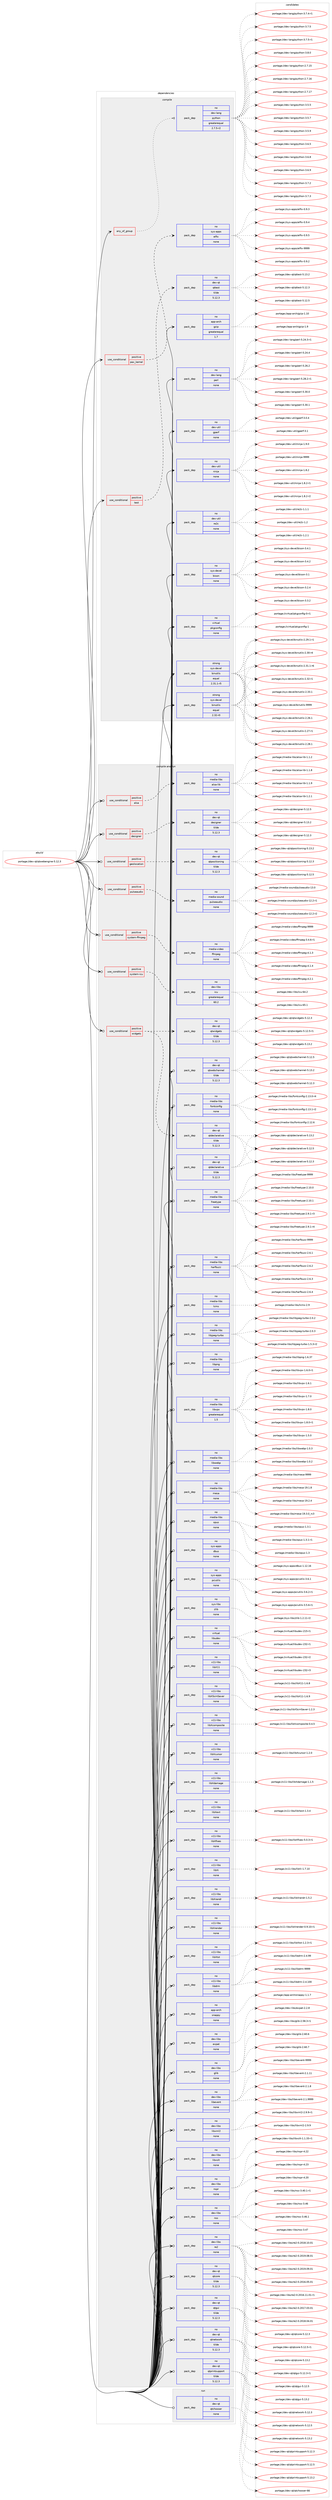 digraph prolog {

# *************
# Graph options
# *************

newrank=true;
concentrate=true;
compound=true;
graph [rankdir=LR,fontname=Helvetica,fontsize=10,ranksep=1.5];#, ranksep=2.5, nodesep=0.2];
edge  [arrowhead=vee];
node  [fontname=Helvetica,fontsize=10];

# **********
# The ebuild
# **********

subgraph cluster_leftcol {
color=gray;
rank=same;
label=<<i>ebuild</i>>;
id [label="portage://dev-qt/qtwebengine-5.12.3", color=red, width=4, href="../dev-qt/qtwebengine-5.12.3.svg"];
}

# ****************
# The dependencies
# ****************

subgraph cluster_midcol {
color=gray;
label=<<i>dependencies</i>>;
subgraph cluster_compile {
fillcolor="#eeeeee";
style=filled;
label=<<i>compile</i>>;
subgraph any3340 {
dependency182295 [label=<<TABLE BORDER="0" CELLBORDER="1" CELLSPACING="0" CELLPADDING="4"><TR><TD CELLPADDING="10">any_of_group</TD></TR></TABLE>>, shape=none, color=red];subgraph pack137086 {
dependency182296 [label=<<TABLE BORDER="0" CELLBORDER="1" CELLSPACING="0" CELLPADDING="4" WIDTH="220"><TR><TD ROWSPAN="6" CELLPADDING="30">pack_dep</TD></TR><TR><TD WIDTH="110">no</TD></TR><TR><TD>dev-lang</TD></TR><TR><TD>python</TD></TR><TR><TD>greaterequal</TD></TR><TR><TD>2.7.5-r2</TD></TR></TABLE>>, shape=none, color=blue];
}
dependency182295:e -> dependency182296:w [weight=20,style="dotted",arrowhead="oinv"];
}
id:e -> dependency182295:w [weight=20,style="solid",arrowhead="vee"];
subgraph cond41794 {
dependency182297 [label=<<TABLE BORDER="0" CELLBORDER="1" CELLSPACING="0" CELLPADDING="4"><TR><TD ROWSPAN="3" CELLPADDING="10">use_conditional</TD></TR><TR><TD>positive</TD></TR><TR><TD>pax_kernel</TD></TR></TABLE>>, shape=none, color=red];
subgraph pack137087 {
dependency182298 [label=<<TABLE BORDER="0" CELLBORDER="1" CELLSPACING="0" CELLPADDING="4" WIDTH="220"><TR><TD ROWSPAN="6" CELLPADDING="30">pack_dep</TD></TR><TR><TD WIDTH="110">no</TD></TR><TR><TD>sys-apps</TD></TR><TR><TD>elfix</TD></TR><TR><TD>none</TD></TR><TR><TD></TD></TR></TABLE>>, shape=none, color=blue];
}
dependency182297:e -> dependency182298:w [weight=20,style="dashed",arrowhead="vee"];
}
id:e -> dependency182297:w [weight=20,style="solid",arrowhead="vee"];
subgraph cond41795 {
dependency182299 [label=<<TABLE BORDER="0" CELLBORDER="1" CELLSPACING="0" CELLPADDING="4"><TR><TD ROWSPAN="3" CELLPADDING="10">use_conditional</TD></TR><TR><TD>positive</TD></TR><TR><TD>test</TD></TR></TABLE>>, shape=none, color=red];
subgraph pack137088 {
dependency182300 [label=<<TABLE BORDER="0" CELLBORDER="1" CELLSPACING="0" CELLPADDING="4" WIDTH="220"><TR><TD ROWSPAN="6" CELLPADDING="30">pack_dep</TD></TR><TR><TD WIDTH="110">no</TD></TR><TR><TD>dev-qt</TD></TR><TR><TD>qttest</TD></TR><TR><TD>tilde</TD></TR><TR><TD>5.12.3</TD></TR></TABLE>>, shape=none, color=blue];
}
dependency182299:e -> dependency182300:w [weight=20,style="dashed",arrowhead="vee"];
}
id:e -> dependency182299:w [weight=20,style="solid",arrowhead="vee"];
subgraph pack137089 {
dependency182301 [label=<<TABLE BORDER="0" CELLBORDER="1" CELLSPACING="0" CELLPADDING="4" WIDTH="220"><TR><TD ROWSPAN="6" CELLPADDING="30">pack_dep</TD></TR><TR><TD WIDTH="110">no</TD></TR><TR><TD>app-arch</TD></TR><TR><TD>gzip</TD></TR><TR><TD>greaterequal</TD></TR><TR><TD>1.7</TD></TR></TABLE>>, shape=none, color=blue];
}
id:e -> dependency182301:w [weight=20,style="solid",arrowhead="vee"];
subgraph pack137090 {
dependency182302 [label=<<TABLE BORDER="0" CELLBORDER="1" CELLSPACING="0" CELLPADDING="4" WIDTH="220"><TR><TD ROWSPAN="6" CELLPADDING="30">pack_dep</TD></TR><TR><TD WIDTH="110">no</TD></TR><TR><TD>dev-lang</TD></TR><TR><TD>perl</TD></TR><TR><TD>none</TD></TR><TR><TD></TD></TR></TABLE>>, shape=none, color=blue];
}
id:e -> dependency182302:w [weight=20,style="solid",arrowhead="vee"];
subgraph pack137091 {
dependency182303 [label=<<TABLE BORDER="0" CELLBORDER="1" CELLSPACING="0" CELLPADDING="4" WIDTH="220"><TR><TD ROWSPAN="6" CELLPADDING="30">pack_dep</TD></TR><TR><TD WIDTH="110">no</TD></TR><TR><TD>dev-util</TD></TR><TR><TD>gperf</TD></TR><TR><TD>none</TD></TR><TR><TD></TD></TR></TABLE>>, shape=none, color=blue];
}
id:e -> dependency182303:w [weight=20,style="solid",arrowhead="vee"];
subgraph pack137092 {
dependency182304 [label=<<TABLE BORDER="0" CELLBORDER="1" CELLSPACING="0" CELLPADDING="4" WIDTH="220"><TR><TD ROWSPAN="6" CELLPADDING="30">pack_dep</TD></TR><TR><TD WIDTH="110">no</TD></TR><TR><TD>dev-util</TD></TR><TR><TD>ninja</TD></TR><TR><TD>none</TD></TR><TR><TD></TD></TR></TABLE>>, shape=none, color=blue];
}
id:e -> dependency182304:w [weight=20,style="solid",arrowhead="vee"];
subgraph pack137093 {
dependency182305 [label=<<TABLE BORDER="0" CELLBORDER="1" CELLSPACING="0" CELLPADDING="4" WIDTH="220"><TR><TD ROWSPAN="6" CELLPADDING="30">pack_dep</TD></TR><TR><TD WIDTH="110">no</TD></TR><TR><TD>dev-util</TD></TR><TR><TD>re2c</TD></TR><TR><TD>none</TD></TR><TR><TD></TD></TR></TABLE>>, shape=none, color=blue];
}
id:e -> dependency182305:w [weight=20,style="solid",arrowhead="vee"];
subgraph pack137094 {
dependency182306 [label=<<TABLE BORDER="0" CELLBORDER="1" CELLSPACING="0" CELLPADDING="4" WIDTH="220"><TR><TD ROWSPAN="6" CELLPADDING="30">pack_dep</TD></TR><TR><TD WIDTH="110">no</TD></TR><TR><TD>sys-devel</TD></TR><TR><TD>bison</TD></TR><TR><TD>none</TD></TR><TR><TD></TD></TR></TABLE>>, shape=none, color=blue];
}
id:e -> dependency182306:w [weight=20,style="solid",arrowhead="vee"];
subgraph pack137095 {
dependency182307 [label=<<TABLE BORDER="0" CELLBORDER="1" CELLSPACING="0" CELLPADDING="4" WIDTH="220"><TR><TD ROWSPAN="6" CELLPADDING="30">pack_dep</TD></TR><TR><TD WIDTH="110">no</TD></TR><TR><TD>virtual</TD></TR><TR><TD>pkgconfig</TD></TR><TR><TD>none</TD></TR><TR><TD></TD></TR></TABLE>>, shape=none, color=blue];
}
id:e -> dependency182307:w [weight=20,style="solid",arrowhead="vee"];
subgraph pack137096 {
dependency182308 [label=<<TABLE BORDER="0" CELLBORDER="1" CELLSPACING="0" CELLPADDING="4" WIDTH="220"><TR><TD ROWSPAN="6" CELLPADDING="30">pack_dep</TD></TR><TR><TD WIDTH="110">strong</TD></TR><TR><TD>sys-devel</TD></TR><TR><TD>binutils</TD></TR><TR><TD>equal</TD></TR><TR><TD>2.31.1-r5</TD></TR></TABLE>>, shape=none, color=blue];
}
id:e -> dependency182308:w [weight=20,style="solid",arrowhead="vee"];
subgraph pack137097 {
dependency182309 [label=<<TABLE BORDER="0" CELLBORDER="1" CELLSPACING="0" CELLPADDING="4" WIDTH="220"><TR><TD ROWSPAN="6" CELLPADDING="30">pack_dep</TD></TR><TR><TD WIDTH="110">strong</TD></TR><TR><TD>sys-devel</TD></TR><TR><TD>binutils</TD></TR><TR><TD>equal</TD></TR><TR><TD>2.32-r0</TD></TR></TABLE>>, shape=none, color=blue];
}
id:e -> dependency182309:w [weight=20,style="solid",arrowhead="vee"];
}
subgraph cluster_compileandrun {
fillcolor="#eeeeee";
style=filled;
label=<<i>compile and run</i>>;
subgraph cond41796 {
dependency182310 [label=<<TABLE BORDER="0" CELLBORDER="1" CELLSPACING="0" CELLPADDING="4"><TR><TD ROWSPAN="3" CELLPADDING="10">use_conditional</TD></TR><TR><TD>positive</TD></TR><TR><TD>alsa</TD></TR></TABLE>>, shape=none, color=red];
subgraph pack137098 {
dependency182311 [label=<<TABLE BORDER="0" CELLBORDER="1" CELLSPACING="0" CELLPADDING="4" WIDTH="220"><TR><TD ROWSPAN="6" CELLPADDING="30">pack_dep</TD></TR><TR><TD WIDTH="110">no</TD></TR><TR><TD>media-libs</TD></TR><TR><TD>alsa-lib</TD></TR><TR><TD>none</TD></TR><TR><TD></TD></TR></TABLE>>, shape=none, color=blue];
}
dependency182310:e -> dependency182311:w [weight=20,style="dashed",arrowhead="vee"];
}
id:e -> dependency182310:w [weight=20,style="solid",arrowhead="odotvee"];
subgraph cond41797 {
dependency182312 [label=<<TABLE BORDER="0" CELLBORDER="1" CELLSPACING="0" CELLPADDING="4"><TR><TD ROWSPAN="3" CELLPADDING="10">use_conditional</TD></TR><TR><TD>positive</TD></TR><TR><TD>designer</TD></TR></TABLE>>, shape=none, color=red];
subgraph pack137099 {
dependency182313 [label=<<TABLE BORDER="0" CELLBORDER="1" CELLSPACING="0" CELLPADDING="4" WIDTH="220"><TR><TD ROWSPAN="6" CELLPADDING="30">pack_dep</TD></TR><TR><TD WIDTH="110">no</TD></TR><TR><TD>dev-qt</TD></TR><TR><TD>designer</TD></TR><TR><TD>tilde</TD></TR><TR><TD>5.12.3</TD></TR></TABLE>>, shape=none, color=blue];
}
dependency182312:e -> dependency182313:w [weight=20,style="dashed",arrowhead="vee"];
}
id:e -> dependency182312:w [weight=20,style="solid",arrowhead="odotvee"];
subgraph cond41798 {
dependency182314 [label=<<TABLE BORDER="0" CELLBORDER="1" CELLSPACING="0" CELLPADDING="4"><TR><TD ROWSPAN="3" CELLPADDING="10">use_conditional</TD></TR><TR><TD>positive</TD></TR><TR><TD>geolocation</TD></TR></TABLE>>, shape=none, color=red];
subgraph pack137100 {
dependency182315 [label=<<TABLE BORDER="0" CELLBORDER="1" CELLSPACING="0" CELLPADDING="4" WIDTH="220"><TR><TD ROWSPAN="6" CELLPADDING="30">pack_dep</TD></TR><TR><TD WIDTH="110">no</TD></TR><TR><TD>dev-qt</TD></TR><TR><TD>qtpositioning</TD></TR><TR><TD>tilde</TD></TR><TR><TD>5.12.3</TD></TR></TABLE>>, shape=none, color=blue];
}
dependency182314:e -> dependency182315:w [weight=20,style="dashed",arrowhead="vee"];
}
id:e -> dependency182314:w [weight=20,style="solid",arrowhead="odotvee"];
subgraph cond41799 {
dependency182316 [label=<<TABLE BORDER="0" CELLBORDER="1" CELLSPACING="0" CELLPADDING="4"><TR><TD ROWSPAN="3" CELLPADDING="10">use_conditional</TD></TR><TR><TD>positive</TD></TR><TR><TD>pulseaudio</TD></TR></TABLE>>, shape=none, color=red];
subgraph pack137101 {
dependency182317 [label=<<TABLE BORDER="0" CELLBORDER="1" CELLSPACING="0" CELLPADDING="4" WIDTH="220"><TR><TD ROWSPAN="6" CELLPADDING="30">pack_dep</TD></TR><TR><TD WIDTH="110">no</TD></TR><TR><TD>media-sound</TD></TR><TR><TD>pulseaudio</TD></TR><TR><TD>none</TD></TR><TR><TD></TD></TR></TABLE>>, shape=none, color=blue];
}
dependency182316:e -> dependency182317:w [weight=20,style="dashed",arrowhead="vee"];
}
id:e -> dependency182316:w [weight=20,style="solid",arrowhead="odotvee"];
subgraph cond41800 {
dependency182318 [label=<<TABLE BORDER="0" CELLBORDER="1" CELLSPACING="0" CELLPADDING="4"><TR><TD ROWSPAN="3" CELLPADDING="10">use_conditional</TD></TR><TR><TD>positive</TD></TR><TR><TD>system-ffmpeg</TD></TR></TABLE>>, shape=none, color=red];
subgraph pack137102 {
dependency182319 [label=<<TABLE BORDER="0" CELLBORDER="1" CELLSPACING="0" CELLPADDING="4" WIDTH="220"><TR><TD ROWSPAN="6" CELLPADDING="30">pack_dep</TD></TR><TR><TD WIDTH="110">no</TD></TR><TR><TD>media-video</TD></TR><TR><TD>ffmpeg</TD></TR><TR><TD>none</TD></TR><TR><TD></TD></TR></TABLE>>, shape=none, color=blue];
}
dependency182318:e -> dependency182319:w [weight=20,style="dashed",arrowhead="vee"];
}
id:e -> dependency182318:w [weight=20,style="solid",arrowhead="odotvee"];
subgraph cond41801 {
dependency182320 [label=<<TABLE BORDER="0" CELLBORDER="1" CELLSPACING="0" CELLPADDING="4"><TR><TD ROWSPAN="3" CELLPADDING="10">use_conditional</TD></TR><TR><TD>positive</TD></TR><TR><TD>system-icu</TD></TR></TABLE>>, shape=none, color=red];
subgraph pack137103 {
dependency182321 [label=<<TABLE BORDER="0" CELLBORDER="1" CELLSPACING="0" CELLPADDING="4" WIDTH="220"><TR><TD ROWSPAN="6" CELLPADDING="30">pack_dep</TD></TR><TR><TD WIDTH="110">no</TD></TR><TR><TD>dev-libs</TD></TR><TR><TD>icu</TD></TR><TR><TD>greaterequal</TD></TR><TR><TD>60.2</TD></TR></TABLE>>, shape=none, color=blue];
}
dependency182320:e -> dependency182321:w [weight=20,style="dashed",arrowhead="vee"];
}
id:e -> dependency182320:w [weight=20,style="solid",arrowhead="odotvee"];
subgraph cond41802 {
dependency182322 [label=<<TABLE BORDER="0" CELLBORDER="1" CELLSPACING="0" CELLPADDING="4"><TR><TD ROWSPAN="3" CELLPADDING="10">use_conditional</TD></TR><TR><TD>positive</TD></TR><TR><TD>widgets</TD></TR></TABLE>>, shape=none, color=red];
subgraph pack137104 {
dependency182323 [label=<<TABLE BORDER="0" CELLBORDER="1" CELLSPACING="0" CELLPADDING="4" WIDTH="220"><TR><TD ROWSPAN="6" CELLPADDING="30">pack_dep</TD></TR><TR><TD WIDTH="110">no</TD></TR><TR><TD>dev-qt</TD></TR><TR><TD>qtdeclarative</TD></TR><TR><TD>tilde</TD></TR><TR><TD>5.12.3</TD></TR></TABLE>>, shape=none, color=blue];
}
dependency182322:e -> dependency182323:w [weight=20,style="dashed",arrowhead="vee"];
subgraph pack137105 {
dependency182324 [label=<<TABLE BORDER="0" CELLBORDER="1" CELLSPACING="0" CELLPADDING="4" WIDTH="220"><TR><TD ROWSPAN="6" CELLPADDING="30">pack_dep</TD></TR><TR><TD WIDTH="110">no</TD></TR><TR><TD>dev-qt</TD></TR><TR><TD>qtwidgets</TD></TR><TR><TD>tilde</TD></TR><TR><TD>5.12.3</TD></TR></TABLE>>, shape=none, color=blue];
}
dependency182322:e -> dependency182324:w [weight=20,style="dashed",arrowhead="vee"];
}
id:e -> dependency182322:w [weight=20,style="solid",arrowhead="odotvee"];
subgraph pack137106 {
dependency182325 [label=<<TABLE BORDER="0" CELLBORDER="1" CELLSPACING="0" CELLPADDING="4" WIDTH="220"><TR><TD ROWSPAN="6" CELLPADDING="30">pack_dep</TD></TR><TR><TD WIDTH="110">no</TD></TR><TR><TD>app-arch</TD></TR><TR><TD>snappy</TD></TR><TR><TD>none</TD></TR><TR><TD></TD></TR></TABLE>>, shape=none, color=blue];
}
id:e -> dependency182325:w [weight=20,style="solid",arrowhead="odotvee"];
subgraph pack137107 {
dependency182326 [label=<<TABLE BORDER="0" CELLBORDER="1" CELLSPACING="0" CELLPADDING="4" WIDTH="220"><TR><TD ROWSPAN="6" CELLPADDING="30">pack_dep</TD></TR><TR><TD WIDTH="110">no</TD></TR><TR><TD>dev-libs</TD></TR><TR><TD>expat</TD></TR><TR><TD>none</TD></TR><TR><TD></TD></TR></TABLE>>, shape=none, color=blue];
}
id:e -> dependency182326:w [weight=20,style="solid",arrowhead="odotvee"];
subgraph pack137108 {
dependency182327 [label=<<TABLE BORDER="0" CELLBORDER="1" CELLSPACING="0" CELLPADDING="4" WIDTH="220"><TR><TD ROWSPAN="6" CELLPADDING="30">pack_dep</TD></TR><TR><TD WIDTH="110">no</TD></TR><TR><TD>dev-libs</TD></TR><TR><TD>glib</TD></TR><TR><TD>none</TD></TR><TR><TD></TD></TR></TABLE>>, shape=none, color=blue];
}
id:e -> dependency182327:w [weight=20,style="solid",arrowhead="odotvee"];
subgraph pack137109 {
dependency182328 [label=<<TABLE BORDER="0" CELLBORDER="1" CELLSPACING="0" CELLPADDING="4" WIDTH="220"><TR><TD ROWSPAN="6" CELLPADDING="30">pack_dep</TD></TR><TR><TD WIDTH="110">no</TD></TR><TR><TD>dev-libs</TD></TR><TR><TD>libevent</TD></TR><TR><TD>none</TD></TR><TR><TD></TD></TR></TABLE>>, shape=none, color=blue];
}
id:e -> dependency182328:w [weight=20,style="solid",arrowhead="odotvee"];
subgraph pack137110 {
dependency182329 [label=<<TABLE BORDER="0" CELLBORDER="1" CELLSPACING="0" CELLPADDING="4" WIDTH="220"><TR><TD ROWSPAN="6" CELLPADDING="30">pack_dep</TD></TR><TR><TD WIDTH="110">no</TD></TR><TR><TD>dev-libs</TD></TR><TR><TD>libxml2</TD></TR><TR><TD>none</TD></TR><TR><TD></TD></TR></TABLE>>, shape=none, color=blue];
}
id:e -> dependency182329:w [weight=20,style="solid",arrowhead="odotvee"];
subgraph pack137111 {
dependency182330 [label=<<TABLE BORDER="0" CELLBORDER="1" CELLSPACING="0" CELLPADDING="4" WIDTH="220"><TR><TD ROWSPAN="6" CELLPADDING="30">pack_dep</TD></TR><TR><TD WIDTH="110">no</TD></TR><TR><TD>dev-libs</TD></TR><TR><TD>libxslt</TD></TR><TR><TD>none</TD></TR><TR><TD></TD></TR></TABLE>>, shape=none, color=blue];
}
id:e -> dependency182330:w [weight=20,style="solid",arrowhead="odotvee"];
subgraph pack137112 {
dependency182331 [label=<<TABLE BORDER="0" CELLBORDER="1" CELLSPACING="0" CELLPADDING="4" WIDTH="220"><TR><TD ROWSPAN="6" CELLPADDING="30">pack_dep</TD></TR><TR><TD WIDTH="110">no</TD></TR><TR><TD>dev-libs</TD></TR><TR><TD>nspr</TD></TR><TR><TD>none</TD></TR><TR><TD></TD></TR></TABLE>>, shape=none, color=blue];
}
id:e -> dependency182331:w [weight=20,style="solid",arrowhead="odotvee"];
subgraph pack137113 {
dependency182332 [label=<<TABLE BORDER="0" CELLBORDER="1" CELLSPACING="0" CELLPADDING="4" WIDTH="220"><TR><TD ROWSPAN="6" CELLPADDING="30">pack_dep</TD></TR><TR><TD WIDTH="110">no</TD></TR><TR><TD>dev-libs</TD></TR><TR><TD>nss</TD></TR><TR><TD>none</TD></TR><TR><TD></TD></TR></TABLE>>, shape=none, color=blue];
}
id:e -> dependency182332:w [weight=20,style="solid",arrowhead="odotvee"];
subgraph pack137114 {
dependency182333 [label=<<TABLE BORDER="0" CELLBORDER="1" CELLSPACING="0" CELLPADDING="4" WIDTH="220"><TR><TD ROWSPAN="6" CELLPADDING="30">pack_dep</TD></TR><TR><TD WIDTH="110">no</TD></TR><TR><TD>dev-libs</TD></TR><TR><TD>re2</TD></TR><TR><TD>none</TD></TR><TR><TD></TD></TR></TABLE>>, shape=none, color=blue];
}
id:e -> dependency182333:w [weight=20,style="solid",arrowhead="odotvee"];
subgraph pack137115 {
dependency182334 [label=<<TABLE BORDER="0" CELLBORDER="1" CELLSPACING="0" CELLPADDING="4" WIDTH="220"><TR><TD ROWSPAN="6" CELLPADDING="30">pack_dep</TD></TR><TR><TD WIDTH="110">no</TD></TR><TR><TD>dev-qt</TD></TR><TR><TD>qtcore</TD></TR><TR><TD>tilde</TD></TR><TR><TD>5.12.3</TD></TR></TABLE>>, shape=none, color=blue];
}
id:e -> dependency182334:w [weight=20,style="solid",arrowhead="odotvee"];
subgraph pack137116 {
dependency182335 [label=<<TABLE BORDER="0" CELLBORDER="1" CELLSPACING="0" CELLPADDING="4" WIDTH="220"><TR><TD ROWSPAN="6" CELLPADDING="30">pack_dep</TD></TR><TR><TD WIDTH="110">no</TD></TR><TR><TD>dev-qt</TD></TR><TR><TD>qtdeclarative</TD></TR><TR><TD>tilde</TD></TR><TR><TD>5.12.3</TD></TR></TABLE>>, shape=none, color=blue];
}
id:e -> dependency182335:w [weight=20,style="solid",arrowhead="odotvee"];
subgraph pack137117 {
dependency182336 [label=<<TABLE BORDER="0" CELLBORDER="1" CELLSPACING="0" CELLPADDING="4" WIDTH="220"><TR><TD ROWSPAN="6" CELLPADDING="30">pack_dep</TD></TR><TR><TD WIDTH="110">no</TD></TR><TR><TD>dev-qt</TD></TR><TR><TD>qtgui</TD></TR><TR><TD>tilde</TD></TR><TR><TD>5.12.3</TD></TR></TABLE>>, shape=none, color=blue];
}
id:e -> dependency182336:w [weight=20,style="solid",arrowhead="odotvee"];
subgraph pack137118 {
dependency182337 [label=<<TABLE BORDER="0" CELLBORDER="1" CELLSPACING="0" CELLPADDING="4" WIDTH="220"><TR><TD ROWSPAN="6" CELLPADDING="30">pack_dep</TD></TR><TR><TD WIDTH="110">no</TD></TR><TR><TD>dev-qt</TD></TR><TR><TD>qtnetwork</TD></TR><TR><TD>tilde</TD></TR><TR><TD>5.12.3</TD></TR></TABLE>>, shape=none, color=blue];
}
id:e -> dependency182337:w [weight=20,style="solid",arrowhead="odotvee"];
subgraph pack137119 {
dependency182338 [label=<<TABLE BORDER="0" CELLBORDER="1" CELLSPACING="0" CELLPADDING="4" WIDTH="220"><TR><TD ROWSPAN="6" CELLPADDING="30">pack_dep</TD></TR><TR><TD WIDTH="110">no</TD></TR><TR><TD>dev-qt</TD></TR><TR><TD>qtprintsupport</TD></TR><TR><TD>tilde</TD></TR><TR><TD>5.12.3</TD></TR></TABLE>>, shape=none, color=blue];
}
id:e -> dependency182338:w [weight=20,style="solid",arrowhead="odotvee"];
subgraph pack137120 {
dependency182339 [label=<<TABLE BORDER="0" CELLBORDER="1" CELLSPACING="0" CELLPADDING="4" WIDTH="220"><TR><TD ROWSPAN="6" CELLPADDING="30">pack_dep</TD></TR><TR><TD WIDTH="110">no</TD></TR><TR><TD>dev-qt</TD></TR><TR><TD>qtwebchannel</TD></TR><TR><TD>tilde</TD></TR><TR><TD>5.12.3</TD></TR></TABLE>>, shape=none, color=blue];
}
id:e -> dependency182339:w [weight=20,style="solid",arrowhead="odotvee"];
subgraph pack137121 {
dependency182340 [label=<<TABLE BORDER="0" CELLBORDER="1" CELLSPACING="0" CELLPADDING="4" WIDTH="220"><TR><TD ROWSPAN="6" CELLPADDING="30">pack_dep</TD></TR><TR><TD WIDTH="110">no</TD></TR><TR><TD>media-libs</TD></TR><TR><TD>fontconfig</TD></TR><TR><TD>none</TD></TR><TR><TD></TD></TR></TABLE>>, shape=none, color=blue];
}
id:e -> dependency182340:w [weight=20,style="solid",arrowhead="odotvee"];
subgraph pack137122 {
dependency182341 [label=<<TABLE BORDER="0" CELLBORDER="1" CELLSPACING="0" CELLPADDING="4" WIDTH="220"><TR><TD ROWSPAN="6" CELLPADDING="30">pack_dep</TD></TR><TR><TD WIDTH="110">no</TD></TR><TR><TD>media-libs</TD></TR><TR><TD>freetype</TD></TR><TR><TD>none</TD></TR><TR><TD></TD></TR></TABLE>>, shape=none, color=blue];
}
id:e -> dependency182341:w [weight=20,style="solid",arrowhead="odotvee"];
subgraph pack137123 {
dependency182342 [label=<<TABLE BORDER="0" CELLBORDER="1" CELLSPACING="0" CELLPADDING="4" WIDTH="220"><TR><TD ROWSPAN="6" CELLPADDING="30">pack_dep</TD></TR><TR><TD WIDTH="110">no</TD></TR><TR><TD>media-libs</TD></TR><TR><TD>harfbuzz</TD></TR><TR><TD>none</TD></TR><TR><TD></TD></TR></TABLE>>, shape=none, color=blue];
}
id:e -> dependency182342:w [weight=20,style="solid",arrowhead="odotvee"];
subgraph pack137124 {
dependency182343 [label=<<TABLE BORDER="0" CELLBORDER="1" CELLSPACING="0" CELLPADDING="4" WIDTH="220"><TR><TD ROWSPAN="6" CELLPADDING="30">pack_dep</TD></TR><TR><TD WIDTH="110">no</TD></TR><TR><TD>media-libs</TD></TR><TR><TD>lcms</TD></TR><TR><TD>none</TD></TR><TR><TD></TD></TR></TABLE>>, shape=none, color=blue];
}
id:e -> dependency182343:w [weight=20,style="solid",arrowhead="odotvee"];
subgraph pack137125 {
dependency182344 [label=<<TABLE BORDER="0" CELLBORDER="1" CELLSPACING="0" CELLPADDING="4" WIDTH="220"><TR><TD ROWSPAN="6" CELLPADDING="30">pack_dep</TD></TR><TR><TD WIDTH="110">no</TD></TR><TR><TD>media-libs</TD></TR><TR><TD>libjpeg-turbo</TD></TR><TR><TD>none</TD></TR><TR><TD></TD></TR></TABLE>>, shape=none, color=blue];
}
id:e -> dependency182344:w [weight=20,style="solid",arrowhead="odotvee"];
subgraph pack137126 {
dependency182345 [label=<<TABLE BORDER="0" CELLBORDER="1" CELLSPACING="0" CELLPADDING="4" WIDTH="220"><TR><TD ROWSPAN="6" CELLPADDING="30">pack_dep</TD></TR><TR><TD WIDTH="110">no</TD></TR><TR><TD>media-libs</TD></TR><TR><TD>libpng</TD></TR><TR><TD>none</TD></TR><TR><TD></TD></TR></TABLE>>, shape=none, color=blue];
}
id:e -> dependency182345:w [weight=20,style="solid",arrowhead="odotvee"];
subgraph pack137127 {
dependency182346 [label=<<TABLE BORDER="0" CELLBORDER="1" CELLSPACING="0" CELLPADDING="4" WIDTH="220"><TR><TD ROWSPAN="6" CELLPADDING="30">pack_dep</TD></TR><TR><TD WIDTH="110">no</TD></TR><TR><TD>media-libs</TD></TR><TR><TD>libvpx</TD></TR><TR><TD>greaterequal</TD></TR><TR><TD>1.5</TD></TR></TABLE>>, shape=none, color=blue];
}
id:e -> dependency182346:w [weight=20,style="solid",arrowhead="odotvee"];
subgraph pack137128 {
dependency182347 [label=<<TABLE BORDER="0" CELLBORDER="1" CELLSPACING="0" CELLPADDING="4" WIDTH="220"><TR><TD ROWSPAN="6" CELLPADDING="30">pack_dep</TD></TR><TR><TD WIDTH="110">no</TD></TR><TR><TD>media-libs</TD></TR><TR><TD>libwebp</TD></TR><TR><TD>none</TD></TR><TR><TD></TD></TR></TABLE>>, shape=none, color=blue];
}
id:e -> dependency182347:w [weight=20,style="solid",arrowhead="odotvee"];
subgraph pack137129 {
dependency182348 [label=<<TABLE BORDER="0" CELLBORDER="1" CELLSPACING="0" CELLPADDING="4" WIDTH="220"><TR><TD ROWSPAN="6" CELLPADDING="30">pack_dep</TD></TR><TR><TD WIDTH="110">no</TD></TR><TR><TD>media-libs</TD></TR><TR><TD>mesa</TD></TR><TR><TD>none</TD></TR><TR><TD></TD></TR></TABLE>>, shape=none, color=blue];
}
id:e -> dependency182348:w [weight=20,style="solid",arrowhead="odotvee"];
subgraph pack137130 {
dependency182349 [label=<<TABLE BORDER="0" CELLBORDER="1" CELLSPACING="0" CELLPADDING="4" WIDTH="220"><TR><TD ROWSPAN="6" CELLPADDING="30">pack_dep</TD></TR><TR><TD WIDTH="110">no</TD></TR><TR><TD>media-libs</TD></TR><TR><TD>opus</TD></TR><TR><TD>none</TD></TR><TR><TD></TD></TR></TABLE>>, shape=none, color=blue];
}
id:e -> dependency182349:w [weight=20,style="solid",arrowhead="odotvee"];
subgraph pack137131 {
dependency182350 [label=<<TABLE BORDER="0" CELLBORDER="1" CELLSPACING="0" CELLPADDING="4" WIDTH="220"><TR><TD ROWSPAN="6" CELLPADDING="30">pack_dep</TD></TR><TR><TD WIDTH="110">no</TD></TR><TR><TD>sys-apps</TD></TR><TR><TD>dbus</TD></TR><TR><TD>none</TD></TR><TR><TD></TD></TR></TABLE>>, shape=none, color=blue];
}
id:e -> dependency182350:w [weight=20,style="solid",arrowhead="odotvee"];
subgraph pack137132 {
dependency182351 [label=<<TABLE BORDER="0" CELLBORDER="1" CELLSPACING="0" CELLPADDING="4" WIDTH="220"><TR><TD ROWSPAN="6" CELLPADDING="30">pack_dep</TD></TR><TR><TD WIDTH="110">no</TD></TR><TR><TD>sys-apps</TD></TR><TR><TD>pciutils</TD></TR><TR><TD>none</TD></TR><TR><TD></TD></TR></TABLE>>, shape=none, color=blue];
}
id:e -> dependency182351:w [weight=20,style="solid",arrowhead="odotvee"];
subgraph pack137133 {
dependency182352 [label=<<TABLE BORDER="0" CELLBORDER="1" CELLSPACING="0" CELLPADDING="4" WIDTH="220"><TR><TD ROWSPAN="6" CELLPADDING="30">pack_dep</TD></TR><TR><TD WIDTH="110">no</TD></TR><TR><TD>sys-libs</TD></TR><TR><TD>zlib</TD></TR><TR><TD>none</TD></TR><TR><TD></TD></TR></TABLE>>, shape=none, color=blue];
}
id:e -> dependency182352:w [weight=20,style="solid",arrowhead="odotvee"];
subgraph pack137134 {
dependency182353 [label=<<TABLE BORDER="0" CELLBORDER="1" CELLSPACING="0" CELLPADDING="4" WIDTH="220"><TR><TD ROWSPAN="6" CELLPADDING="30">pack_dep</TD></TR><TR><TD WIDTH="110">no</TD></TR><TR><TD>virtual</TD></TR><TR><TD>libudev</TD></TR><TR><TD>none</TD></TR><TR><TD></TD></TR></TABLE>>, shape=none, color=blue];
}
id:e -> dependency182353:w [weight=20,style="solid",arrowhead="odotvee"];
subgraph pack137135 {
dependency182354 [label=<<TABLE BORDER="0" CELLBORDER="1" CELLSPACING="0" CELLPADDING="4" WIDTH="220"><TR><TD ROWSPAN="6" CELLPADDING="30">pack_dep</TD></TR><TR><TD WIDTH="110">no</TD></TR><TR><TD>x11-libs</TD></TR><TR><TD>libX11</TD></TR><TR><TD>none</TD></TR><TR><TD></TD></TR></TABLE>>, shape=none, color=blue];
}
id:e -> dependency182354:w [weight=20,style="solid",arrowhead="odotvee"];
subgraph pack137136 {
dependency182355 [label=<<TABLE BORDER="0" CELLBORDER="1" CELLSPACING="0" CELLPADDING="4" WIDTH="220"><TR><TD ROWSPAN="6" CELLPADDING="30">pack_dep</TD></TR><TR><TD WIDTH="110">no</TD></TR><TR><TD>x11-libs</TD></TR><TR><TD>libXScrnSaver</TD></TR><TR><TD>none</TD></TR><TR><TD></TD></TR></TABLE>>, shape=none, color=blue];
}
id:e -> dependency182355:w [weight=20,style="solid",arrowhead="odotvee"];
subgraph pack137137 {
dependency182356 [label=<<TABLE BORDER="0" CELLBORDER="1" CELLSPACING="0" CELLPADDING="4" WIDTH="220"><TR><TD ROWSPAN="6" CELLPADDING="30">pack_dep</TD></TR><TR><TD WIDTH="110">no</TD></TR><TR><TD>x11-libs</TD></TR><TR><TD>libXcomposite</TD></TR><TR><TD>none</TD></TR><TR><TD></TD></TR></TABLE>>, shape=none, color=blue];
}
id:e -> dependency182356:w [weight=20,style="solid",arrowhead="odotvee"];
subgraph pack137138 {
dependency182357 [label=<<TABLE BORDER="0" CELLBORDER="1" CELLSPACING="0" CELLPADDING="4" WIDTH="220"><TR><TD ROWSPAN="6" CELLPADDING="30">pack_dep</TD></TR><TR><TD WIDTH="110">no</TD></TR><TR><TD>x11-libs</TD></TR><TR><TD>libXcursor</TD></TR><TR><TD>none</TD></TR><TR><TD></TD></TR></TABLE>>, shape=none, color=blue];
}
id:e -> dependency182357:w [weight=20,style="solid",arrowhead="odotvee"];
subgraph pack137139 {
dependency182358 [label=<<TABLE BORDER="0" CELLBORDER="1" CELLSPACING="0" CELLPADDING="4" WIDTH="220"><TR><TD ROWSPAN="6" CELLPADDING="30">pack_dep</TD></TR><TR><TD WIDTH="110">no</TD></TR><TR><TD>x11-libs</TD></TR><TR><TD>libXdamage</TD></TR><TR><TD>none</TD></TR><TR><TD></TD></TR></TABLE>>, shape=none, color=blue];
}
id:e -> dependency182358:w [weight=20,style="solid",arrowhead="odotvee"];
subgraph pack137140 {
dependency182359 [label=<<TABLE BORDER="0" CELLBORDER="1" CELLSPACING="0" CELLPADDING="4" WIDTH="220"><TR><TD ROWSPAN="6" CELLPADDING="30">pack_dep</TD></TR><TR><TD WIDTH="110">no</TD></TR><TR><TD>x11-libs</TD></TR><TR><TD>libXext</TD></TR><TR><TD>none</TD></TR><TR><TD></TD></TR></TABLE>>, shape=none, color=blue];
}
id:e -> dependency182359:w [weight=20,style="solid",arrowhead="odotvee"];
subgraph pack137141 {
dependency182360 [label=<<TABLE BORDER="0" CELLBORDER="1" CELLSPACING="0" CELLPADDING="4" WIDTH="220"><TR><TD ROWSPAN="6" CELLPADDING="30">pack_dep</TD></TR><TR><TD WIDTH="110">no</TD></TR><TR><TD>x11-libs</TD></TR><TR><TD>libXfixes</TD></TR><TR><TD>none</TD></TR><TR><TD></TD></TR></TABLE>>, shape=none, color=blue];
}
id:e -> dependency182360:w [weight=20,style="solid",arrowhead="odotvee"];
subgraph pack137142 {
dependency182361 [label=<<TABLE BORDER="0" CELLBORDER="1" CELLSPACING="0" CELLPADDING="4" WIDTH="220"><TR><TD ROWSPAN="6" CELLPADDING="30">pack_dep</TD></TR><TR><TD WIDTH="110">no</TD></TR><TR><TD>x11-libs</TD></TR><TR><TD>libXi</TD></TR><TR><TD>none</TD></TR><TR><TD></TD></TR></TABLE>>, shape=none, color=blue];
}
id:e -> dependency182361:w [weight=20,style="solid",arrowhead="odotvee"];
subgraph pack137143 {
dependency182362 [label=<<TABLE BORDER="0" CELLBORDER="1" CELLSPACING="0" CELLPADDING="4" WIDTH="220"><TR><TD ROWSPAN="6" CELLPADDING="30">pack_dep</TD></TR><TR><TD WIDTH="110">no</TD></TR><TR><TD>x11-libs</TD></TR><TR><TD>libXrandr</TD></TR><TR><TD>none</TD></TR><TR><TD></TD></TR></TABLE>>, shape=none, color=blue];
}
id:e -> dependency182362:w [weight=20,style="solid",arrowhead="odotvee"];
subgraph pack137144 {
dependency182363 [label=<<TABLE BORDER="0" CELLBORDER="1" CELLSPACING="0" CELLPADDING="4" WIDTH="220"><TR><TD ROWSPAN="6" CELLPADDING="30">pack_dep</TD></TR><TR><TD WIDTH="110">no</TD></TR><TR><TD>x11-libs</TD></TR><TR><TD>libXrender</TD></TR><TR><TD>none</TD></TR><TR><TD></TD></TR></TABLE>>, shape=none, color=blue];
}
id:e -> dependency182363:w [weight=20,style="solid",arrowhead="odotvee"];
subgraph pack137145 {
dependency182364 [label=<<TABLE BORDER="0" CELLBORDER="1" CELLSPACING="0" CELLPADDING="4" WIDTH="220"><TR><TD ROWSPAN="6" CELLPADDING="30">pack_dep</TD></TR><TR><TD WIDTH="110">no</TD></TR><TR><TD>x11-libs</TD></TR><TR><TD>libXtst</TD></TR><TR><TD>none</TD></TR><TR><TD></TD></TR></TABLE>>, shape=none, color=blue];
}
id:e -> dependency182364:w [weight=20,style="solid",arrowhead="odotvee"];
subgraph pack137146 {
dependency182365 [label=<<TABLE BORDER="0" CELLBORDER="1" CELLSPACING="0" CELLPADDING="4" WIDTH="220"><TR><TD ROWSPAN="6" CELLPADDING="30">pack_dep</TD></TR><TR><TD WIDTH="110">no</TD></TR><TR><TD>x11-libs</TD></TR><TR><TD>libdrm</TD></TR><TR><TD>none</TD></TR><TR><TD></TD></TR></TABLE>>, shape=none, color=blue];
}
id:e -> dependency182365:w [weight=20,style="solid",arrowhead="odotvee"];
}
subgraph cluster_run {
fillcolor="#eeeeee";
style=filled;
label=<<i>run</i>>;
subgraph pack137147 {
dependency182366 [label=<<TABLE BORDER="0" CELLBORDER="1" CELLSPACING="0" CELLPADDING="4" WIDTH="220"><TR><TD ROWSPAN="6" CELLPADDING="30">pack_dep</TD></TR><TR><TD WIDTH="110">no</TD></TR><TR><TD>dev-qt</TD></TR><TR><TD>qtchooser</TD></TR><TR><TD>none</TD></TR><TR><TD></TD></TR></TABLE>>, shape=none, color=blue];
}
id:e -> dependency182366:w [weight=20,style="solid",arrowhead="odot"];
}
}

# **************
# The candidates
# **************

subgraph cluster_choices {
rank=same;
color=gray;
label=<<i>candidates</i>>;

subgraph choice137086 {
color=black;
nodesep=1;
choiceportage10010111845108971101034711212111610411111045504655464953 [label="portage://dev-lang/python-2.7.15", color=red, width=4,href="../dev-lang/python-2.7.15.svg"];
choiceportage10010111845108971101034711212111610411111045504655464954 [label="portage://dev-lang/python-2.7.16", color=red, width=4,href="../dev-lang/python-2.7.16.svg"];
choiceportage10010111845108971101034711212111610411111045504655464955 [label="portage://dev-lang/python-2.7.17", color=red, width=4,href="../dev-lang/python-2.7.17.svg"];
choiceportage100101118451089711010347112121116104111110455146534653 [label="portage://dev-lang/python-3.5.5", color=red, width=4,href="../dev-lang/python-3.5.5.svg"];
choiceportage100101118451089711010347112121116104111110455146534655 [label="portage://dev-lang/python-3.5.7", color=red, width=4,href="../dev-lang/python-3.5.7.svg"];
choiceportage100101118451089711010347112121116104111110455146534657 [label="portage://dev-lang/python-3.5.9", color=red, width=4,href="../dev-lang/python-3.5.9.svg"];
choiceportage100101118451089711010347112121116104111110455146544653 [label="portage://dev-lang/python-3.6.5", color=red, width=4,href="../dev-lang/python-3.6.5.svg"];
choiceportage100101118451089711010347112121116104111110455146544656 [label="portage://dev-lang/python-3.6.8", color=red, width=4,href="../dev-lang/python-3.6.8.svg"];
choiceportage100101118451089711010347112121116104111110455146544657 [label="portage://dev-lang/python-3.6.9", color=red, width=4,href="../dev-lang/python-3.6.9.svg"];
choiceportage100101118451089711010347112121116104111110455146554650 [label="portage://dev-lang/python-3.7.2", color=red, width=4,href="../dev-lang/python-3.7.2.svg"];
choiceportage100101118451089711010347112121116104111110455146554651 [label="portage://dev-lang/python-3.7.3", color=red, width=4,href="../dev-lang/python-3.7.3.svg"];
choiceportage1001011184510897110103471121211161041111104551465546524511449 [label="portage://dev-lang/python-3.7.4-r1", color=red, width=4,href="../dev-lang/python-3.7.4-r1.svg"];
choiceportage100101118451089711010347112121116104111110455146554653 [label="portage://dev-lang/python-3.7.5", color=red, width=4,href="../dev-lang/python-3.7.5.svg"];
choiceportage1001011184510897110103471121211161041111104551465546534511449 [label="portage://dev-lang/python-3.7.5-r1", color=red, width=4,href="../dev-lang/python-3.7.5-r1.svg"];
choiceportage100101118451089711010347112121116104111110455146564648 [label="portage://dev-lang/python-3.8.0", color=red, width=4,href="../dev-lang/python-3.8.0.svg"];
dependency182296:e -> choiceportage10010111845108971101034711212111610411111045504655464953:w [style=dotted,weight="100"];
dependency182296:e -> choiceportage10010111845108971101034711212111610411111045504655464954:w [style=dotted,weight="100"];
dependency182296:e -> choiceportage10010111845108971101034711212111610411111045504655464955:w [style=dotted,weight="100"];
dependency182296:e -> choiceportage100101118451089711010347112121116104111110455146534653:w [style=dotted,weight="100"];
dependency182296:e -> choiceportage100101118451089711010347112121116104111110455146534655:w [style=dotted,weight="100"];
dependency182296:e -> choiceportage100101118451089711010347112121116104111110455146534657:w [style=dotted,weight="100"];
dependency182296:e -> choiceportage100101118451089711010347112121116104111110455146544653:w [style=dotted,weight="100"];
dependency182296:e -> choiceportage100101118451089711010347112121116104111110455146544656:w [style=dotted,weight="100"];
dependency182296:e -> choiceportage100101118451089711010347112121116104111110455146544657:w [style=dotted,weight="100"];
dependency182296:e -> choiceportage100101118451089711010347112121116104111110455146554650:w [style=dotted,weight="100"];
dependency182296:e -> choiceportage100101118451089711010347112121116104111110455146554651:w [style=dotted,weight="100"];
dependency182296:e -> choiceportage1001011184510897110103471121211161041111104551465546524511449:w [style=dotted,weight="100"];
dependency182296:e -> choiceportage100101118451089711010347112121116104111110455146554653:w [style=dotted,weight="100"];
dependency182296:e -> choiceportage1001011184510897110103471121211161041111104551465546534511449:w [style=dotted,weight="100"];
dependency182296:e -> choiceportage100101118451089711010347112121116104111110455146564648:w [style=dotted,weight="100"];
}
subgraph choice137087 {
color=black;
nodesep=1;
choiceportage115121115459711211211547101108102105120454846574650 [label="portage://sys-apps/elfix-0.9.2", color=red, width=4,href="../sys-apps/elfix-0.9.2.svg"];
choiceportage115121115459711211211547101108102105120454846574651 [label="portage://sys-apps/elfix-0.9.3", color=red, width=4,href="../sys-apps/elfix-0.9.3.svg"];
choiceportage115121115459711211211547101108102105120454846574652 [label="portage://sys-apps/elfix-0.9.4", color=red, width=4,href="../sys-apps/elfix-0.9.4.svg"];
choiceportage115121115459711211211547101108102105120454846574653 [label="portage://sys-apps/elfix-0.9.5", color=red, width=4,href="../sys-apps/elfix-0.9.5.svg"];
choiceportage1151211154597112112115471011081021051204557575757 [label="portage://sys-apps/elfix-9999", color=red, width=4,href="../sys-apps/elfix-9999.svg"];
dependency182298:e -> choiceportage115121115459711211211547101108102105120454846574650:w [style=dotted,weight="100"];
dependency182298:e -> choiceportage115121115459711211211547101108102105120454846574651:w [style=dotted,weight="100"];
dependency182298:e -> choiceportage115121115459711211211547101108102105120454846574652:w [style=dotted,weight="100"];
dependency182298:e -> choiceportage115121115459711211211547101108102105120454846574653:w [style=dotted,weight="100"];
dependency182298:e -> choiceportage1151211154597112112115471011081021051204557575757:w [style=dotted,weight="100"];
}
subgraph choice137088 {
color=black;
nodesep=1;
choiceportage100101118451131164711311611610111511645534649504651 [label="portage://dev-qt/qttest-5.12.3", color=red, width=4,href="../dev-qt/qttest-5.12.3.svg"];
choiceportage100101118451131164711311611610111511645534649504653 [label="portage://dev-qt/qttest-5.12.5", color=red, width=4,href="../dev-qt/qttest-5.12.5.svg"];
choiceportage100101118451131164711311611610111511645534649514650 [label="portage://dev-qt/qttest-5.13.2", color=red, width=4,href="../dev-qt/qttest-5.13.2.svg"];
dependency182300:e -> choiceportage100101118451131164711311611610111511645534649504651:w [style=dotted,weight="100"];
dependency182300:e -> choiceportage100101118451131164711311611610111511645534649504653:w [style=dotted,weight="100"];
dependency182300:e -> choiceportage100101118451131164711311611610111511645534649514650:w [style=dotted,weight="100"];
}
subgraph choice137089 {
color=black;
nodesep=1;
choiceportage97112112459711499104471031221051124549464948 [label="portage://app-arch/gzip-1.10", color=red, width=4,href="../app-arch/gzip-1.10.svg"];
choiceportage971121124597114991044710312210511245494657 [label="portage://app-arch/gzip-1.9", color=red, width=4,href="../app-arch/gzip-1.9.svg"];
dependency182301:e -> choiceportage97112112459711499104471031221051124549464948:w [style=dotted,weight="100"];
dependency182301:e -> choiceportage971121124597114991044710312210511245494657:w [style=dotted,weight="100"];
}
subgraph choice137090 {
color=black;
nodesep=1;
choiceportage100101118451089711010347112101114108455346505246514511449 [label="portage://dev-lang/perl-5.24.3-r1", color=red, width=4,href="../dev-lang/perl-5.24.3-r1.svg"];
choiceportage10010111845108971101034711210111410845534650524652 [label="portage://dev-lang/perl-5.24.4", color=red, width=4,href="../dev-lang/perl-5.24.4.svg"];
choiceportage10010111845108971101034711210111410845534650544650 [label="portage://dev-lang/perl-5.26.2", color=red, width=4,href="../dev-lang/perl-5.26.2.svg"];
choiceportage100101118451089711010347112101114108455346505646504511449 [label="portage://dev-lang/perl-5.28.2-r1", color=red, width=4,href="../dev-lang/perl-5.28.2-r1.svg"];
choiceportage10010111845108971101034711210111410845534651484648 [label="portage://dev-lang/perl-5.30.0", color=red, width=4,href="../dev-lang/perl-5.30.0.svg"];
choiceportage10010111845108971101034711210111410845534651484649 [label="portage://dev-lang/perl-5.30.1", color=red, width=4,href="../dev-lang/perl-5.30.1.svg"];
dependency182302:e -> choiceportage100101118451089711010347112101114108455346505246514511449:w [style=dotted,weight="100"];
dependency182302:e -> choiceportage10010111845108971101034711210111410845534650524652:w [style=dotted,weight="100"];
dependency182302:e -> choiceportage10010111845108971101034711210111410845534650544650:w [style=dotted,weight="100"];
dependency182302:e -> choiceportage100101118451089711010347112101114108455346505646504511449:w [style=dotted,weight="100"];
dependency182302:e -> choiceportage10010111845108971101034711210111410845534651484648:w [style=dotted,weight="100"];
dependency182302:e -> choiceportage10010111845108971101034711210111410845534651484649:w [style=dotted,weight="100"];
}
subgraph choice137091 {
color=black;
nodesep=1;
choiceportage1001011184511711610510847103112101114102455146484652 [label="portage://dev-util/gperf-3.0.4", color=red, width=4,href="../dev-util/gperf-3.0.4.svg"];
choiceportage100101118451171161051084710311210111410245514649 [label="portage://dev-util/gperf-3.1", color=red, width=4,href="../dev-util/gperf-3.1.svg"];
dependency182303:e -> choiceportage1001011184511711610510847103112101114102455146484652:w [style=dotted,weight="100"];
dependency182303:e -> choiceportage100101118451171161051084710311210111410245514649:w [style=dotted,weight="100"];
}
subgraph choice137092 {
color=black;
nodesep=1;
choiceportage100101118451171161051084711010511010697454946564650 [label="portage://dev-util/ninja-1.8.2", color=red, width=4,href="../dev-util/ninja-1.8.2.svg"];
choiceportage1001011184511711610510847110105110106974549465646504511449 [label="portage://dev-util/ninja-1.8.2-r1", color=red, width=4,href="../dev-util/ninja-1.8.2-r1.svg"];
choiceportage1001011184511711610510847110105110106974549465646504511450 [label="portage://dev-util/ninja-1.8.2-r2", color=red, width=4,href="../dev-util/ninja-1.8.2-r2.svg"];
choiceportage100101118451171161051084711010511010697454946574648 [label="portage://dev-util/ninja-1.9.0", color=red, width=4,href="../dev-util/ninja-1.9.0.svg"];
choiceportage1001011184511711610510847110105110106974557575757 [label="portage://dev-util/ninja-9999", color=red, width=4,href="../dev-util/ninja-9999.svg"];
dependency182304:e -> choiceportage100101118451171161051084711010511010697454946564650:w [style=dotted,weight="100"];
dependency182304:e -> choiceportage1001011184511711610510847110105110106974549465646504511449:w [style=dotted,weight="100"];
dependency182304:e -> choiceportage1001011184511711610510847110105110106974549465646504511450:w [style=dotted,weight="100"];
dependency182304:e -> choiceportage100101118451171161051084711010511010697454946574648:w [style=dotted,weight="100"];
dependency182304:e -> choiceportage1001011184511711610510847110105110106974557575757:w [style=dotted,weight="100"];
}
subgraph choice137093 {
color=black;
nodesep=1;
choiceportage10010111845117116105108471141015099454946494649 [label="portage://dev-util/re2c-1.1.1", color=red, width=4,href="../dev-util/re2c-1.1.1.svg"];
choiceportage1001011184511711610510847114101509945494650 [label="portage://dev-util/re2c-1.2", color=red, width=4,href="../dev-util/re2c-1.2.svg"];
choiceportage10010111845117116105108471141015099454946504649 [label="portage://dev-util/re2c-1.2.1", color=red, width=4,href="../dev-util/re2c-1.2.1.svg"];
dependency182305:e -> choiceportage10010111845117116105108471141015099454946494649:w [style=dotted,weight="100"];
dependency182305:e -> choiceportage1001011184511711610510847114101509945494650:w [style=dotted,weight="100"];
dependency182305:e -> choiceportage10010111845117116105108471141015099454946504649:w [style=dotted,weight="100"];
}
subgraph choice137094 {
color=black;
nodesep=1;
choiceportage11512111545100101118101108479810511511111045514649 [label="portage://sys-devel/bison-3.1", color=red, width=4,href="../sys-devel/bison-3.1.svg"];
choiceportage115121115451001011181011084798105115111110455146504652 [label="portage://sys-devel/bison-3.2.4", color=red, width=4,href="../sys-devel/bison-3.2.4.svg"];
choiceportage115121115451001011181011084798105115111110455146514650 [label="portage://sys-devel/bison-3.3.2", color=red, width=4,href="../sys-devel/bison-3.3.2.svg"];
choiceportage115121115451001011181011084798105115111110455146524649 [label="portage://sys-devel/bison-3.4.1", color=red, width=4,href="../sys-devel/bison-3.4.1.svg"];
choiceportage115121115451001011181011084798105115111110455146524650 [label="portage://sys-devel/bison-3.4.2", color=red, width=4,href="../sys-devel/bison-3.4.2.svg"];
dependency182306:e -> choiceportage11512111545100101118101108479810511511111045514649:w [style=dotted,weight="100"];
dependency182306:e -> choiceportage115121115451001011181011084798105115111110455146504652:w [style=dotted,weight="100"];
dependency182306:e -> choiceportage115121115451001011181011084798105115111110455146514650:w [style=dotted,weight="100"];
dependency182306:e -> choiceportage115121115451001011181011084798105115111110455146524649:w [style=dotted,weight="100"];
dependency182306:e -> choiceportage115121115451001011181011084798105115111110455146524650:w [style=dotted,weight="100"];
}
subgraph choice137095 {
color=black;
nodesep=1;
choiceportage11810511411611797108471121071039911111010210510345484511449 [label="portage://virtual/pkgconfig-0-r1", color=red, width=4,href="../virtual/pkgconfig-0-r1.svg"];
choiceportage1181051141161179710847112107103991111101021051034549 [label="portage://virtual/pkgconfig-1", color=red, width=4,href="../virtual/pkgconfig-1.svg"];
dependency182307:e -> choiceportage11810511411611797108471121071039911111010210510345484511449:w [style=dotted,weight="100"];
dependency182307:e -> choiceportage1181051141161179710847112107103991111101021051034549:w [style=dotted,weight="100"];
}
subgraph choice137096 {
color=black;
nodesep=1;
choiceportage11512111545100101118101108479810511011711610510811545504650544649 [label="portage://sys-devel/binutils-2.26.1", color=red, width=4,href="../sys-devel/binutils-2.26.1.svg"];
choiceportage11512111545100101118101108479810511011711610510811545504650554511449 [label="portage://sys-devel/binutils-2.27-r1", color=red, width=4,href="../sys-devel/binutils-2.27-r1.svg"];
choiceportage11512111545100101118101108479810511011711610510811545504650564649 [label="portage://sys-devel/binutils-2.28.1", color=red, width=4,href="../sys-devel/binutils-2.28.1.svg"];
choiceportage115121115451001011181011084798105110117116105108115455046505746494511449 [label="portage://sys-devel/binutils-2.29.1-r1", color=red, width=4,href="../sys-devel/binutils-2.29.1-r1.svg"];
choiceportage11512111545100101118101108479810511011711610510811545504651484511452 [label="portage://sys-devel/binutils-2.30-r4", color=red, width=4,href="../sys-devel/binutils-2.30-r4.svg"];
choiceportage115121115451001011181011084798105110117116105108115455046514946494511454 [label="portage://sys-devel/binutils-2.31.1-r6", color=red, width=4,href="../sys-devel/binutils-2.31.1-r6.svg"];
choiceportage11512111545100101118101108479810511011711610510811545504651504511449 [label="portage://sys-devel/binutils-2.32-r1", color=red, width=4,href="../sys-devel/binutils-2.32-r1.svg"];
choiceportage11512111545100101118101108479810511011711610510811545504651514649 [label="portage://sys-devel/binutils-2.33.1", color=red, width=4,href="../sys-devel/binutils-2.33.1.svg"];
choiceportage1151211154510010111810110847981051101171161051081154557575757 [label="portage://sys-devel/binutils-9999", color=red, width=4,href="../sys-devel/binutils-9999.svg"];
dependency182308:e -> choiceportage11512111545100101118101108479810511011711610510811545504650544649:w [style=dotted,weight="100"];
dependency182308:e -> choiceportage11512111545100101118101108479810511011711610510811545504650554511449:w [style=dotted,weight="100"];
dependency182308:e -> choiceportage11512111545100101118101108479810511011711610510811545504650564649:w [style=dotted,weight="100"];
dependency182308:e -> choiceportage115121115451001011181011084798105110117116105108115455046505746494511449:w [style=dotted,weight="100"];
dependency182308:e -> choiceportage11512111545100101118101108479810511011711610510811545504651484511452:w [style=dotted,weight="100"];
dependency182308:e -> choiceportage115121115451001011181011084798105110117116105108115455046514946494511454:w [style=dotted,weight="100"];
dependency182308:e -> choiceportage11512111545100101118101108479810511011711610510811545504651504511449:w [style=dotted,weight="100"];
dependency182308:e -> choiceportage11512111545100101118101108479810511011711610510811545504651514649:w [style=dotted,weight="100"];
dependency182308:e -> choiceportage1151211154510010111810110847981051101171161051081154557575757:w [style=dotted,weight="100"];
}
subgraph choice137097 {
color=black;
nodesep=1;
choiceportage11512111545100101118101108479810511011711610510811545504650544649 [label="portage://sys-devel/binutils-2.26.1", color=red, width=4,href="../sys-devel/binutils-2.26.1.svg"];
choiceportage11512111545100101118101108479810511011711610510811545504650554511449 [label="portage://sys-devel/binutils-2.27-r1", color=red, width=4,href="../sys-devel/binutils-2.27-r1.svg"];
choiceportage11512111545100101118101108479810511011711610510811545504650564649 [label="portage://sys-devel/binutils-2.28.1", color=red, width=4,href="../sys-devel/binutils-2.28.1.svg"];
choiceportage115121115451001011181011084798105110117116105108115455046505746494511449 [label="portage://sys-devel/binutils-2.29.1-r1", color=red, width=4,href="../sys-devel/binutils-2.29.1-r1.svg"];
choiceportage11512111545100101118101108479810511011711610510811545504651484511452 [label="portage://sys-devel/binutils-2.30-r4", color=red, width=4,href="../sys-devel/binutils-2.30-r4.svg"];
choiceportage115121115451001011181011084798105110117116105108115455046514946494511454 [label="portage://sys-devel/binutils-2.31.1-r6", color=red, width=4,href="../sys-devel/binutils-2.31.1-r6.svg"];
choiceportage11512111545100101118101108479810511011711610510811545504651504511449 [label="portage://sys-devel/binutils-2.32-r1", color=red, width=4,href="../sys-devel/binutils-2.32-r1.svg"];
choiceportage11512111545100101118101108479810511011711610510811545504651514649 [label="portage://sys-devel/binutils-2.33.1", color=red, width=4,href="../sys-devel/binutils-2.33.1.svg"];
choiceportage1151211154510010111810110847981051101171161051081154557575757 [label="portage://sys-devel/binutils-9999", color=red, width=4,href="../sys-devel/binutils-9999.svg"];
dependency182309:e -> choiceportage11512111545100101118101108479810511011711610510811545504650544649:w [style=dotted,weight="100"];
dependency182309:e -> choiceportage11512111545100101118101108479810511011711610510811545504650554511449:w [style=dotted,weight="100"];
dependency182309:e -> choiceportage11512111545100101118101108479810511011711610510811545504650564649:w [style=dotted,weight="100"];
dependency182309:e -> choiceportage115121115451001011181011084798105110117116105108115455046505746494511449:w [style=dotted,weight="100"];
dependency182309:e -> choiceportage11512111545100101118101108479810511011711610510811545504651484511452:w [style=dotted,weight="100"];
dependency182309:e -> choiceportage115121115451001011181011084798105110117116105108115455046514946494511454:w [style=dotted,weight="100"];
dependency182309:e -> choiceportage11512111545100101118101108479810511011711610510811545504651504511449:w [style=dotted,weight="100"];
dependency182309:e -> choiceportage11512111545100101118101108479810511011711610510811545504651514649:w [style=dotted,weight="100"];
dependency182309:e -> choiceportage1151211154510010111810110847981051101171161051081154557575757:w [style=dotted,weight="100"];
}
subgraph choice137098 {
color=black;
nodesep=1;
choiceportage1091011001059745108105981154797108115974510810598454946494650 [label="portage://media-libs/alsa-lib-1.1.2", color=red, width=4,href="../media-libs/alsa-lib-1.1.2.svg"];
choiceportage1091011001059745108105981154797108115974510810598454946494656 [label="portage://media-libs/alsa-lib-1.1.8", color=red, width=4,href="../media-libs/alsa-lib-1.1.8.svg"];
choiceportage1091011001059745108105981154797108115974510810598454946494657 [label="portage://media-libs/alsa-lib-1.1.9", color=red, width=4,href="../media-libs/alsa-lib-1.1.9.svg"];
choiceportage1091011001059745108105981154797108115974510810598454946504649 [label="portage://media-libs/alsa-lib-1.2.1", color=red, width=4,href="../media-libs/alsa-lib-1.2.1.svg"];
dependency182311:e -> choiceportage1091011001059745108105981154797108115974510810598454946494650:w [style=dotted,weight="100"];
dependency182311:e -> choiceportage1091011001059745108105981154797108115974510810598454946494656:w [style=dotted,weight="100"];
dependency182311:e -> choiceportage1091011001059745108105981154797108115974510810598454946494657:w [style=dotted,weight="100"];
dependency182311:e -> choiceportage1091011001059745108105981154797108115974510810598454946504649:w [style=dotted,weight="100"];
}
subgraph choice137099 {
color=black;
nodesep=1;
choiceportage100101118451131164710010111510510311010111445534649504651 [label="portage://dev-qt/designer-5.12.3", color=red, width=4,href="../dev-qt/designer-5.12.3.svg"];
choiceportage100101118451131164710010111510510311010111445534649504653 [label="portage://dev-qt/designer-5.12.5", color=red, width=4,href="../dev-qt/designer-5.12.5.svg"];
choiceportage100101118451131164710010111510510311010111445534649514650 [label="portage://dev-qt/designer-5.13.2", color=red, width=4,href="../dev-qt/designer-5.13.2.svg"];
dependency182313:e -> choiceportage100101118451131164710010111510510311010111445534649504651:w [style=dotted,weight="100"];
dependency182313:e -> choiceportage100101118451131164710010111510510311010111445534649504653:w [style=dotted,weight="100"];
dependency182313:e -> choiceportage100101118451131164710010111510510311010111445534649514650:w [style=dotted,weight="100"];
}
subgraph choice137100 {
color=black;
nodesep=1;
choiceportage100101118451131164711311611211111510511610511111010511010345534649504651 [label="portage://dev-qt/qtpositioning-5.12.3", color=red, width=4,href="../dev-qt/qtpositioning-5.12.3.svg"];
choiceportage100101118451131164711311611211111510511610511111010511010345534649504653 [label="portage://dev-qt/qtpositioning-5.12.5", color=red, width=4,href="../dev-qt/qtpositioning-5.12.5.svg"];
choiceportage100101118451131164711311611211111510511610511111010511010345534649514650 [label="portage://dev-qt/qtpositioning-5.13.2", color=red, width=4,href="../dev-qt/qtpositioning-5.13.2.svg"];
dependency182315:e -> choiceportage100101118451131164711311611211111510511610511111010511010345534649504651:w [style=dotted,weight="100"];
dependency182315:e -> choiceportage100101118451131164711311611211111510511610511111010511010345534649504653:w [style=dotted,weight="100"];
dependency182315:e -> choiceportage100101118451131164711311611211111510511610511111010511010345534649514650:w [style=dotted,weight="100"];
}
subgraph choice137101 {
color=black;
nodesep=1;
choiceportage1091011001059745115111117110100471121171081151019711710010511145495046504511449 [label="portage://media-sound/pulseaudio-12.2-r1", color=red, width=4,href="../media-sound/pulseaudio-12.2-r1.svg"];
choiceportage1091011001059745115111117110100471121171081151019711710010511145495046504511450 [label="portage://media-sound/pulseaudio-12.2-r2", color=red, width=4,href="../media-sound/pulseaudio-12.2-r2.svg"];
choiceportage109101100105974511511111711010047112117108115101971171001051114549514648 [label="portage://media-sound/pulseaudio-13.0", color=red, width=4,href="../media-sound/pulseaudio-13.0.svg"];
dependency182317:e -> choiceportage1091011001059745115111117110100471121171081151019711710010511145495046504511449:w [style=dotted,weight="100"];
dependency182317:e -> choiceportage1091011001059745115111117110100471121171081151019711710010511145495046504511450:w [style=dotted,weight="100"];
dependency182317:e -> choiceportage109101100105974511511111711010047112117108115101971171001051114549514648:w [style=dotted,weight="100"];
}
subgraph choice137102 {
color=black;
nodesep=1;
choiceportage1091011001059745118105100101111471021021091121011034551465246544511449 [label="portage://media-video/ffmpeg-3.4.6-r1", color=red, width=4,href="../media-video/ffmpeg-3.4.6-r1.svg"];
choiceportage109101100105974511810510010111147102102109112101103455246494651 [label="portage://media-video/ffmpeg-4.1.3", color=red, width=4,href="../media-video/ffmpeg-4.1.3.svg"];
choiceportage109101100105974511810510010111147102102109112101103455246494652 [label="portage://media-video/ffmpeg-4.1.4", color=red, width=4,href="../media-video/ffmpeg-4.1.4.svg"];
choiceportage109101100105974511810510010111147102102109112101103455246504649 [label="portage://media-video/ffmpeg-4.2.1", color=red, width=4,href="../media-video/ffmpeg-4.2.1.svg"];
choiceportage1091011001059745118105100101111471021021091121011034557575757 [label="portage://media-video/ffmpeg-9999", color=red, width=4,href="../media-video/ffmpeg-9999.svg"];
dependency182319:e -> choiceportage1091011001059745118105100101111471021021091121011034551465246544511449:w [style=dotted,weight="100"];
dependency182319:e -> choiceportage109101100105974511810510010111147102102109112101103455246494651:w [style=dotted,weight="100"];
dependency182319:e -> choiceportage109101100105974511810510010111147102102109112101103455246494652:w [style=dotted,weight="100"];
dependency182319:e -> choiceportage109101100105974511810510010111147102102109112101103455246504649:w [style=dotted,weight="100"];
dependency182319:e -> choiceportage1091011001059745118105100101111471021021091121011034557575757:w [style=dotted,weight="100"];
}
subgraph choice137103 {
color=black;
nodesep=1;
choiceportage100101118451081059811547105991174554524650 [label="portage://dev-libs/icu-64.2", color=red, width=4,href="../dev-libs/icu-64.2.svg"];
choiceportage100101118451081059811547105991174554534649 [label="portage://dev-libs/icu-65.1", color=red, width=4,href="../dev-libs/icu-65.1.svg"];
dependency182321:e -> choiceportage100101118451081059811547105991174554524650:w [style=dotted,weight="100"];
dependency182321:e -> choiceportage100101118451081059811547105991174554534649:w [style=dotted,weight="100"];
}
subgraph choice137104 {
color=black;
nodesep=1;
choiceportage100101118451131164711311610010199108971149711610511810145534649504651 [label="portage://dev-qt/qtdeclarative-5.12.3", color=red, width=4,href="../dev-qt/qtdeclarative-5.12.3.svg"];
choiceportage100101118451131164711311610010199108971149711610511810145534649504653 [label="portage://dev-qt/qtdeclarative-5.12.5", color=red, width=4,href="../dev-qt/qtdeclarative-5.12.5.svg"];
choiceportage100101118451131164711311610010199108971149711610511810145534649514650 [label="portage://dev-qt/qtdeclarative-5.13.2", color=red, width=4,href="../dev-qt/qtdeclarative-5.13.2.svg"];
dependency182323:e -> choiceportage100101118451131164711311610010199108971149711610511810145534649504651:w [style=dotted,weight="100"];
dependency182323:e -> choiceportage100101118451131164711311610010199108971149711610511810145534649504653:w [style=dotted,weight="100"];
dependency182323:e -> choiceportage100101118451131164711311610010199108971149711610511810145534649514650:w [style=dotted,weight="100"];
}
subgraph choice137105 {
color=black;
nodesep=1;
choiceportage100101118451131164711311611910510010310111611545534649504651 [label="portage://dev-qt/qtwidgets-5.12.3", color=red, width=4,href="../dev-qt/qtwidgets-5.12.3.svg"];
choiceportage1001011184511311647113116119105100103101116115455346495046534511449 [label="portage://dev-qt/qtwidgets-5.12.5-r1", color=red, width=4,href="../dev-qt/qtwidgets-5.12.5-r1.svg"];
choiceportage100101118451131164711311611910510010310111611545534649514650 [label="portage://dev-qt/qtwidgets-5.13.2", color=red, width=4,href="../dev-qt/qtwidgets-5.13.2.svg"];
dependency182324:e -> choiceportage100101118451131164711311611910510010310111611545534649504651:w [style=dotted,weight="100"];
dependency182324:e -> choiceportage1001011184511311647113116119105100103101116115455346495046534511449:w [style=dotted,weight="100"];
dependency182324:e -> choiceportage100101118451131164711311611910510010310111611545534649514650:w [style=dotted,weight="100"];
}
subgraph choice137106 {
color=black;
nodesep=1;
choiceportage971121124597114991044711511097112112121454946494655 [label="portage://app-arch/snappy-1.1.7", color=red, width=4,href="../app-arch/snappy-1.1.7.svg"];
dependency182325:e -> choiceportage971121124597114991044711511097112112121454946494655:w [style=dotted,weight="100"];
}
subgraph choice137107 {
color=black;
nodesep=1;
choiceportage10010111845108105981154710112011297116455046504656 [label="portage://dev-libs/expat-2.2.8", color=red, width=4,href="../dev-libs/expat-2.2.8.svg"];
dependency182326:e -> choiceportage10010111845108105981154710112011297116455046504656:w [style=dotted,weight="100"];
}
subgraph choice137108 {
color=black;
nodesep=1;
choiceportage10010111845108105981154710310810598455046535646514511449 [label="portage://dev-libs/glib-2.58.3-r1", color=red, width=4,href="../dev-libs/glib-2.58.3-r1.svg"];
choiceportage1001011184510810598115471031081059845504654484654 [label="portage://dev-libs/glib-2.60.6", color=red, width=4,href="../dev-libs/glib-2.60.6.svg"];
choiceportage1001011184510810598115471031081059845504654484655 [label="portage://dev-libs/glib-2.60.7", color=red, width=4,href="../dev-libs/glib-2.60.7.svg"];
dependency182327:e -> choiceportage10010111845108105981154710310810598455046535646514511449:w [style=dotted,weight="100"];
dependency182327:e -> choiceportage1001011184510810598115471031081059845504654484654:w [style=dotted,weight="100"];
dependency182327:e -> choiceportage1001011184510810598115471031081059845504654484655:w [style=dotted,weight="100"];
}
subgraph choice137109 {
color=black;
nodesep=1;
choiceportage1001011184510810598115471081059810111810111011645504649464949 [label="portage://dev-libs/libevent-2.1.11", color=red, width=4,href="../dev-libs/libevent-2.1.11.svg"];
choiceportage10010111845108105981154710810598101118101110116455046494656 [label="portage://dev-libs/libevent-2.1.8", color=red, width=4,href="../dev-libs/libevent-2.1.8.svg"];
choiceportage10010111845108105981154710810598101118101110116455046494657575757 [label="portage://dev-libs/libevent-2.1.9999", color=red, width=4,href="../dev-libs/libevent-2.1.9999.svg"];
choiceportage100101118451081059811547108105981011181011101164557575757 [label="portage://dev-libs/libevent-9999", color=red, width=4,href="../dev-libs/libevent-9999.svg"];
dependency182328:e -> choiceportage1001011184510810598115471081059810111810111011645504649464949:w [style=dotted,weight="100"];
dependency182328:e -> choiceportage10010111845108105981154710810598101118101110116455046494656:w [style=dotted,weight="100"];
dependency182328:e -> choiceportage10010111845108105981154710810598101118101110116455046494657575757:w [style=dotted,weight="100"];
dependency182328:e -> choiceportage100101118451081059811547108105981011181011101164557575757:w [style=dotted,weight="100"];
}
subgraph choice137110 {
color=black;
nodesep=1;
choiceportage1001011184510810598115471081059812010910850455046574657 [label="portage://dev-libs/libxml2-2.9.9", color=red, width=4,href="../dev-libs/libxml2-2.9.9.svg"];
choiceportage10010111845108105981154710810598120109108504550465746574511449 [label="portage://dev-libs/libxml2-2.9.9-r1", color=red, width=4,href="../dev-libs/libxml2-2.9.9-r1.svg"];
dependency182329:e -> choiceportage1001011184510810598115471081059812010910850455046574657:w [style=dotted,weight="100"];
dependency182329:e -> choiceportage10010111845108105981154710810598120109108504550465746574511449:w [style=dotted,weight="100"];
}
subgraph choice137111 {
color=black;
nodesep=1;
choiceportage10010111845108105981154710810598120115108116454946494651514511449 [label="portage://dev-libs/libxslt-1.1.33-r1", color=red, width=4,href="../dev-libs/libxslt-1.1.33-r1.svg"];
dependency182330:e -> choiceportage10010111845108105981154710810598120115108116454946494651514511449:w [style=dotted,weight="100"];
}
subgraph choice137112 {
color=black;
nodesep=1;
choiceportage1001011184510810598115471101151121144552465048 [label="portage://dev-libs/nspr-4.20", color=red, width=4,href="../dev-libs/nspr-4.20.svg"];
choiceportage1001011184510810598115471101151121144552465050 [label="portage://dev-libs/nspr-4.22", color=red, width=4,href="../dev-libs/nspr-4.22.svg"];
choiceportage1001011184510810598115471101151121144552465051 [label="portage://dev-libs/nspr-4.23", color=red, width=4,href="../dev-libs/nspr-4.23.svg"];
dependency182331:e -> choiceportage1001011184510810598115471101151121144552465048:w [style=dotted,weight="100"];
dependency182331:e -> choiceportage1001011184510810598115471101151121144552465050:w [style=dotted,weight="100"];
dependency182331:e -> choiceportage1001011184510810598115471101151121144552465051:w [style=dotted,weight="100"];
}
subgraph choice137113 {
color=black;
nodesep=1;
choiceportage100101118451081059811547110115115455146524846494511449 [label="portage://dev-libs/nss-3.40.1-r1", color=red, width=4,href="../dev-libs/nss-3.40.1-r1.svg"];
choiceportage1001011184510810598115471101151154551465254 [label="portage://dev-libs/nss-3.46", color=red, width=4,href="../dev-libs/nss-3.46.svg"];
choiceportage10010111845108105981154711011511545514652544649 [label="portage://dev-libs/nss-3.46.1", color=red, width=4,href="../dev-libs/nss-3.46.1.svg"];
choiceportage1001011184510810598115471101151154551465255 [label="portage://dev-libs/nss-3.47", color=red, width=4,href="../dev-libs/nss-3.47.svg"];
dependency182332:e -> choiceportage100101118451081059811547110115115455146524846494511449:w [style=dotted,weight="100"];
dependency182332:e -> choiceportage1001011184510810598115471101151154551465254:w [style=dotted,weight="100"];
dependency182332:e -> choiceportage10010111845108105981154711011511545514652544649:w [style=dotted,weight="100"];
dependency182332:e -> choiceportage1001011184510810598115471101151154551465255:w [style=dotted,weight="100"];
}
subgraph choice137114 {
color=black;
nodesep=1;
choiceportage1001011184510810598115471141015045484650484954464853464849 [label="portage://dev-libs/re2-0.2016.05.01", color=red, width=4,href="../dev-libs/re2-0.2016.05.01.svg"];
choiceportage10010111845108105981154711410150454846504849544649494648494511449 [label="portage://dev-libs/re2-0.2016.11.01-r1", color=red, width=4,href="../dev-libs/re2-0.2016.11.01-r1.svg"];
choiceportage1001011184510810598115471141015045484650484955464851464849 [label="portage://dev-libs/re2-0.2017.03.01", color=red, width=4,href="../dev-libs/re2-0.2017.03.01.svg"];
choiceportage1001011184510810598115471141015045484650484956464852464849 [label="portage://dev-libs/re2-0.2018.04.01", color=red, width=4,href="../dev-libs/re2-0.2018.04.01.svg"];
choiceportage1001011184510810598115471141015045484650484956464948464849 [label="portage://dev-libs/re2-0.2018.10.01", color=red, width=4,href="../dev-libs/re2-0.2018.10.01.svg"];
choiceportage1001011184510810598115471141015045484650484957464856464849 [label="portage://dev-libs/re2-0.2019.08.01", color=red, width=4,href="../dev-libs/re2-0.2019.08.01.svg"];
choiceportage1001011184510810598115471141015045484650484957464857464849 [label="portage://dev-libs/re2-0.2019.09.01", color=red, width=4,href="../dev-libs/re2-0.2019.09.01.svg"];
dependency182333:e -> choiceportage1001011184510810598115471141015045484650484954464853464849:w [style=dotted,weight="100"];
dependency182333:e -> choiceportage10010111845108105981154711410150454846504849544649494648494511449:w [style=dotted,weight="100"];
dependency182333:e -> choiceportage1001011184510810598115471141015045484650484955464851464849:w [style=dotted,weight="100"];
dependency182333:e -> choiceportage1001011184510810598115471141015045484650484956464852464849:w [style=dotted,weight="100"];
dependency182333:e -> choiceportage1001011184510810598115471141015045484650484956464948464849:w [style=dotted,weight="100"];
dependency182333:e -> choiceportage1001011184510810598115471141015045484650484957464856464849:w [style=dotted,weight="100"];
dependency182333:e -> choiceportage1001011184510810598115471141015045484650484957464857464849:w [style=dotted,weight="100"];
}
subgraph choice137115 {
color=black;
nodesep=1;
choiceportage10010111845113116471131169911111410145534649504651 [label="portage://dev-qt/qtcore-5.12.3", color=red, width=4,href="../dev-qt/qtcore-5.12.3.svg"];
choiceportage100101118451131164711311699111114101455346495046534511449 [label="portage://dev-qt/qtcore-5.12.5-r1", color=red, width=4,href="../dev-qt/qtcore-5.12.5-r1.svg"];
choiceportage10010111845113116471131169911111410145534649514650 [label="portage://dev-qt/qtcore-5.13.2", color=red, width=4,href="../dev-qt/qtcore-5.13.2.svg"];
dependency182334:e -> choiceportage10010111845113116471131169911111410145534649504651:w [style=dotted,weight="100"];
dependency182334:e -> choiceportage100101118451131164711311699111114101455346495046534511449:w [style=dotted,weight="100"];
dependency182334:e -> choiceportage10010111845113116471131169911111410145534649514650:w [style=dotted,weight="100"];
}
subgraph choice137116 {
color=black;
nodesep=1;
choiceportage100101118451131164711311610010199108971149711610511810145534649504651 [label="portage://dev-qt/qtdeclarative-5.12.3", color=red, width=4,href="../dev-qt/qtdeclarative-5.12.3.svg"];
choiceportage100101118451131164711311610010199108971149711610511810145534649504653 [label="portage://dev-qt/qtdeclarative-5.12.5", color=red, width=4,href="../dev-qt/qtdeclarative-5.12.5.svg"];
choiceportage100101118451131164711311610010199108971149711610511810145534649514650 [label="portage://dev-qt/qtdeclarative-5.13.2", color=red, width=4,href="../dev-qt/qtdeclarative-5.13.2.svg"];
dependency182335:e -> choiceportage100101118451131164711311610010199108971149711610511810145534649504651:w [style=dotted,weight="100"];
dependency182335:e -> choiceportage100101118451131164711311610010199108971149711610511810145534649504653:w [style=dotted,weight="100"];
dependency182335:e -> choiceportage100101118451131164711311610010199108971149711610511810145534649514650:w [style=dotted,weight="100"];
}
subgraph choice137117 {
color=black;
nodesep=1;
choiceportage1001011184511311647113116103117105455346495046514511449 [label="portage://dev-qt/qtgui-5.12.3-r1", color=red, width=4,href="../dev-qt/qtgui-5.12.3-r1.svg"];
choiceportage100101118451131164711311610311710545534649504653 [label="portage://dev-qt/qtgui-5.12.5", color=red, width=4,href="../dev-qt/qtgui-5.12.5.svg"];
choiceportage100101118451131164711311610311710545534649514650 [label="portage://dev-qt/qtgui-5.13.2", color=red, width=4,href="../dev-qt/qtgui-5.13.2.svg"];
dependency182336:e -> choiceportage1001011184511311647113116103117105455346495046514511449:w [style=dotted,weight="100"];
dependency182336:e -> choiceportage100101118451131164711311610311710545534649504653:w [style=dotted,weight="100"];
dependency182336:e -> choiceportage100101118451131164711311610311710545534649514650:w [style=dotted,weight="100"];
}
subgraph choice137118 {
color=black;
nodesep=1;
choiceportage100101118451131164711311611010111611911111410745534649504651 [label="portage://dev-qt/qtnetwork-5.12.3", color=red, width=4,href="../dev-qt/qtnetwork-5.12.3.svg"];
choiceportage100101118451131164711311611010111611911111410745534649504653 [label="portage://dev-qt/qtnetwork-5.12.5", color=red, width=4,href="../dev-qt/qtnetwork-5.12.5.svg"];
choiceportage100101118451131164711311611010111611911111410745534649514650 [label="portage://dev-qt/qtnetwork-5.13.2", color=red, width=4,href="../dev-qt/qtnetwork-5.13.2.svg"];
dependency182337:e -> choiceportage100101118451131164711311611010111611911111410745534649504651:w [style=dotted,weight="100"];
dependency182337:e -> choiceportage100101118451131164711311611010111611911111410745534649504653:w [style=dotted,weight="100"];
dependency182337:e -> choiceportage100101118451131164711311611010111611911111410745534649514650:w [style=dotted,weight="100"];
}
subgraph choice137119 {
color=black;
nodesep=1;
choiceportage100101118451131164711311611211410511011611511711211211111411645534649504651 [label="portage://dev-qt/qtprintsupport-5.12.3", color=red, width=4,href="../dev-qt/qtprintsupport-5.12.3.svg"];
choiceportage100101118451131164711311611211410511011611511711211211111411645534649504653 [label="portage://dev-qt/qtprintsupport-5.12.5", color=red, width=4,href="../dev-qt/qtprintsupport-5.12.5.svg"];
choiceportage100101118451131164711311611211410511011611511711211211111411645534649514650 [label="portage://dev-qt/qtprintsupport-5.13.2", color=red, width=4,href="../dev-qt/qtprintsupport-5.13.2.svg"];
dependency182338:e -> choiceportage100101118451131164711311611211410511011611511711211211111411645534649504651:w [style=dotted,weight="100"];
dependency182338:e -> choiceportage100101118451131164711311611211410511011611511711211211111411645534649504653:w [style=dotted,weight="100"];
dependency182338:e -> choiceportage100101118451131164711311611211410511011611511711211211111411645534649514650:w [style=dotted,weight="100"];
}
subgraph choice137120 {
color=black;
nodesep=1;
choiceportage100101118451131164711311611910198991049711011010110845534649504651 [label="portage://dev-qt/qtwebchannel-5.12.3", color=red, width=4,href="../dev-qt/qtwebchannel-5.12.3.svg"];
choiceportage100101118451131164711311611910198991049711011010110845534649504653 [label="portage://dev-qt/qtwebchannel-5.12.5", color=red, width=4,href="../dev-qt/qtwebchannel-5.12.5.svg"];
choiceportage100101118451131164711311611910198991049711011010110845534649514650 [label="portage://dev-qt/qtwebchannel-5.13.2", color=red, width=4,href="../dev-qt/qtwebchannel-5.13.2.svg"];
dependency182339:e -> choiceportage100101118451131164711311611910198991049711011010110845534649504651:w [style=dotted,weight="100"];
dependency182339:e -> choiceportage100101118451131164711311611910198991049711011010110845534649504653:w [style=dotted,weight="100"];
dependency182339:e -> choiceportage100101118451131164711311611910198991049711011010110845534649514650:w [style=dotted,weight="100"];
}
subgraph choice137121 {
color=black;
nodesep=1;
choiceportage109101100105974510810598115471021111101169911111010210510345504649504654 [label="portage://media-libs/fontconfig-2.12.6", color=red, width=4,href="../media-libs/fontconfig-2.12.6.svg"];
choiceportage1091011001059745108105981154710211111011699111110102105103455046495146484511452 [label="portage://media-libs/fontconfig-2.13.0-r4", color=red, width=4,href="../media-libs/fontconfig-2.13.0-r4.svg"];
choiceportage1091011001059745108105981154710211111011699111110102105103455046495146494511450 [label="portage://media-libs/fontconfig-2.13.1-r2", color=red, width=4,href="../media-libs/fontconfig-2.13.1-r2.svg"];
dependency182340:e -> choiceportage109101100105974510810598115471021111101169911111010210510345504649504654:w [style=dotted,weight="100"];
dependency182340:e -> choiceportage1091011001059745108105981154710211111011699111110102105103455046495146484511452:w [style=dotted,weight="100"];
dependency182340:e -> choiceportage1091011001059745108105981154710211111011699111110102105103455046495146494511450:w [style=dotted,weight="100"];
}
subgraph choice137122 {
color=black;
nodesep=1;
choiceportage1091011001059745108105981154710211410110111612111210145504649484648 [label="portage://media-libs/freetype-2.10.0", color=red, width=4,href="../media-libs/freetype-2.10.0.svg"];
choiceportage1091011001059745108105981154710211410110111612111210145504649484649 [label="portage://media-libs/freetype-2.10.1", color=red, width=4,href="../media-libs/freetype-2.10.1.svg"];
choiceportage109101100105974510810598115471021141011011161211121014550465746494511451 [label="portage://media-libs/freetype-2.9.1-r3", color=red, width=4,href="../media-libs/freetype-2.9.1-r3.svg"];
choiceportage109101100105974510810598115471021141011011161211121014550465746494511452 [label="portage://media-libs/freetype-2.9.1-r4", color=red, width=4,href="../media-libs/freetype-2.9.1-r4.svg"];
choiceportage109101100105974510810598115471021141011011161211121014557575757 [label="portage://media-libs/freetype-9999", color=red, width=4,href="../media-libs/freetype-9999.svg"];
dependency182341:e -> choiceportage1091011001059745108105981154710211410110111612111210145504649484648:w [style=dotted,weight="100"];
dependency182341:e -> choiceportage1091011001059745108105981154710211410110111612111210145504649484649:w [style=dotted,weight="100"];
dependency182341:e -> choiceportage109101100105974510810598115471021141011011161211121014550465746494511451:w [style=dotted,weight="100"];
dependency182341:e -> choiceportage109101100105974510810598115471021141011011161211121014550465746494511452:w [style=dotted,weight="100"];
dependency182341:e -> choiceportage109101100105974510810598115471021141011011161211121014557575757:w [style=dotted,weight="100"];
}
subgraph choice137123 {
color=black;
nodesep=1;
choiceportage109101100105974510810598115471049711410298117122122455046544649 [label="portage://media-libs/harfbuzz-2.6.1", color=red, width=4,href="../media-libs/harfbuzz-2.6.1.svg"];
choiceportage109101100105974510810598115471049711410298117122122455046544650 [label="portage://media-libs/harfbuzz-2.6.2", color=red, width=4,href="../media-libs/harfbuzz-2.6.2.svg"];
choiceportage109101100105974510810598115471049711410298117122122455046544651 [label="portage://media-libs/harfbuzz-2.6.3", color=red, width=4,href="../media-libs/harfbuzz-2.6.3.svg"];
choiceportage109101100105974510810598115471049711410298117122122455046544652 [label="portage://media-libs/harfbuzz-2.6.4", color=red, width=4,href="../media-libs/harfbuzz-2.6.4.svg"];
choiceportage1091011001059745108105981154710497114102981171221224557575757 [label="portage://media-libs/harfbuzz-9999", color=red, width=4,href="../media-libs/harfbuzz-9999.svg"];
dependency182342:e -> choiceportage109101100105974510810598115471049711410298117122122455046544649:w [style=dotted,weight="100"];
dependency182342:e -> choiceportage109101100105974510810598115471049711410298117122122455046544650:w [style=dotted,weight="100"];
dependency182342:e -> choiceportage109101100105974510810598115471049711410298117122122455046544651:w [style=dotted,weight="100"];
dependency182342:e -> choiceportage109101100105974510810598115471049711410298117122122455046544652:w [style=dotted,weight="100"];
dependency182342:e -> choiceportage1091011001059745108105981154710497114102981171221224557575757:w [style=dotted,weight="100"];
}
subgraph choice137124 {
color=black;
nodesep=1;
choiceportage109101100105974510810598115471089910911545504657 [label="portage://media-libs/lcms-2.9", color=red, width=4,href="../media-libs/lcms-2.9.svg"];
dependency182343:e -> choiceportage109101100105974510810598115471089910911545504657:w [style=dotted,weight="100"];
}
subgraph choice137125 {
color=black;
nodesep=1;
choiceportage109101100105974510810598115471081059810611210110345116117114981114549465346514511450 [label="portage://media-libs/libjpeg-turbo-1.5.3-r2", color=red, width=4,href="../media-libs/libjpeg-turbo-1.5.3-r2.svg"];
choiceportage10910110010597451081059811547108105981061121011034511611711498111455046484650 [label="portage://media-libs/libjpeg-turbo-2.0.2", color=red, width=4,href="../media-libs/libjpeg-turbo-2.0.2.svg"];
choiceportage10910110010597451081059811547108105981061121011034511611711498111455046484651 [label="portage://media-libs/libjpeg-turbo-2.0.3", color=red, width=4,href="../media-libs/libjpeg-turbo-2.0.3.svg"];
dependency182344:e -> choiceportage109101100105974510810598115471081059810611210110345116117114981114549465346514511450:w [style=dotted,weight="100"];
dependency182344:e -> choiceportage10910110010597451081059811547108105981061121011034511611711498111455046484650:w [style=dotted,weight="100"];
dependency182344:e -> choiceportage10910110010597451081059811547108105981061121011034511611711498111455046484651:w [style=dotted,weight="100"];
}
subgraph choice137126 {
color=black;
nodesep=1;
choiceportage109101100105974510810598115471081059811211010345494654465155 [label="portage://media-libs/libpng-1.6.37", color=red, width=4,href="../media-libs/libpng-1.6.37.svg"];
dependency182345:e -> choiceportage109101100105974510810598115471081059811211010345494654465155:w [style=dotted,weight="100"];
}
subgraph choice137127 {
color=black;
nodesep=1;
choiceportage1091011001059745108105981154710810598118112120454946534648 [label="portage://media-libs/libvpx-1.5.0", color=red, width=4,href="../media-libs/libvpx-1.5.0.svg"];
choiceportage10910110010597451081059811547108105981181121204549465446484511449 [label="portage://media-libs/libvpx-1.6.0-r1", color=red, width=4,href="../media-libs/libvpx-1.6.0-r1.svg"];
choiceportage1091011001059745108105981154710810598118112120454946544649 [label="portage://media-libs/libvpx-1.6.1", color=red, width=4,href="../media-libs/libvpx-1.6.1.svg"];
choiceportage1091011001059745108105981154710810598118112120454946554648 [label="portage://media-libs/libvpx-1.7.0", color=red, width=4,href="../media-libs/libvpx-1.7.0.svg"];
choiceportage1091011001059745108105981154710810598118112120454946564648 [label="portage://media-libs/libvpx-1.8.0", color=red, width=4,href="../media-libs/libvpx-1.8.0.svg"];
choiceportage10910110010597451081059811547108105981181121204549465646484511449 [label="portage://media-libs/libvpx-1.8.0-r1", color=red, width=4,href="../media-libs/libvpx-1.8.0-r1.svg"];
dependency182346:e -> choiceportage1091011001059745108105981154710810598118112120454946534648:w [style=dotted,weight="100"];
dependency182346:e -> choiceportage10910110010597451081059811547108105981181121204549465446484511449:w [style=dotted,weight="100"];
dependency182346:e -> choiceportage1091011001059745108105981154710810598118112120454946544649:w [style=dotted,weight="100"];
dependency182346:e -> choiceportage1091011001059745108105981154710810598118112120454946554648:w [style=dotted,weight="100"];
dependency182346:e -> choiceportage1091011001059745108105981154710810598118112120454946564648:w [style=dotted,weight="100"];
dependency182346:e -> choiceportage10910110010597451081059811547108105981181121204549465646484511449:w [style=dotted,weight="100"];
}
subgraph choice137128 {
color=black;
nodesep=1;
choiceportage109101100105974510810598115471081059811910198112454946484650 [label="portage://media-libs/libwebp-1.0.2", color=red, width=4,href="../media-libs/libwebp-1.0.2.svg"];
choiceportage109101100105974510810598115471081059811910198112454946484651 [label="portage://media-libs/libwebp-1.0.3", color=red, width=4,href="../media-libs/libwebp-1.0.3.svg"];
dependency182347:e -> choiceportage109101100105974510810598115471081059811910198112454946484650:w [style=dotted,weight="100"];
dependency182347:e -> choiceportage109101100105974510810598115471081059811910198112454946484651:w [style=dotted,weight="100"];
}
subgraph choice137129 {
color=black;
nodesep=1;
choiceportage109101100105974510810598115471091011159745495746494656 [label="portage://media-libs/mesa-19.1.8", color=red, width=4,href="../media-libs/mesa-19.1.8.svg"];
choiceportage109101100105974510810598115471091011159745495746504652 [label="portage://media-libs/mesa-19.2.4", color=red, width=4,href="../media-libs/mesa-19.2.4.svg"];
choiceportage109101100105974510810598115471091011159745495746514648951149951 [label="portage://media-libs/mesa-19.3.0_rc3", color=red, width=4,href="../media-libs/mesa-19.3.0_rc3.svg"];
choiceportage10910110010597451081059811547109101115974557575757 [label="portage://media-libs/mesa-9999", color=red, width=4,href="../media-libs/mesa-9999.svg"];
dependency182348:e -> choiceportage109101100105974510810598115471091011159745495746494656:w [style=dotted,weight="100"];
dependency182348:e -> choiceportage109101100105974510810598115471091011159745495746504652:w [style=dotted,weight="100"];
dependency182348:e -> choiceportage109101100105974510810598115471091011159745495746514648951149951:w [style=dotted,weight="100"];
dependency182348:e -> choiceportage10910110010597451081059811547109101115974557575757:w [style=dotted,weight="100"];
}
subgraph choice137130 {
color=black;
nodesep=1;
choiceportage1091011001059745108105981154711111211711545494651 [label="portage://media-libs/opus-1.3", color=red, width=4,href="../media-libs/opus-1.3.svg"];
choiceportage10910110010597451081059811547111112117115454946514649 [label="portage://media-libs/opus-1.3.1", color=red, width=4,href="../media-libs/opus-1.3.1.svg"];
choiceportage109101100105974510810598115471111121171154549465146494511449 [label="portage://media-libs/opus-1.3.1-r1", color=red, width=4,href="../media-libs/opus-1.3.1-r1.svg"];
dependency182349:e -> choiceportage1091011001059745108105981154711111211711545494651:w [style=dotted,weight="100"];
dependency182349:e -> choiceportage10910110010597451081059811547111112117115454946514649:w [style=dotted,weight="100"];
dependency182349:e -> choiceportage109101100105974510810598115471111121171154549465146494511449:w [style=dotted,weight="100"];
}
subgraph choice137131 {
color=black;
nodesep=1;
choiceportage115121115459711211211547100981171154549464950464954 [label="portage://sys-apps/dbus-1.12.16", color=red, width=4,href="../sys-apps/dbus-1.12.16.svg"];
dependency182350:e -> choiceportage115121115459711211211547100981171154549464950464954:w [style=dotted,weight="100"];
}
subgraph choice137132 {
color=black;
nodesep=1;
choiceportage115121115459711211211547112991051171161051081154551465346544511449 [label="portage://sys-apps/pciutils-3.5.6-r1", color=red, width=4,href="../sys-apps/pciutils-3.5.6-r1.svg"];
choiceportage11512111545971121121154711299105117116105108115455146544649 [label="portage://sys-apps/pciutils-3.6.1", color=red, width=4,href="../sys-apps/pciutils-3.6.1.svg"];
choiceportage115121115459711211211547112991051171161051081154551465446504511449 [label="portage://sys-apps/pciutils-3.6.2-r1", color=red, width=4,href="../sys-apps/pciutils-3.6.2-r1.svg"];
dependency182351:e -> choiceportage115121115459711211211547112991051171161051081154551465346544511449:w [style=dotted,weight="100"];
dependency182351:e -> choiceportage11512111545971121121154711299105117116105108115455146544649:w [style=dotted,weight="100"];
dependency182351:e -> choiceportage115121115459711211211547112991051171161051081154551465446504511449:w [style=dotted,weight="100"];
}
subgraph choice137133 {
color=black;
nodesep=1;
choiceportage11512111545108105981154712210810598454946504649494511450 [label="portage://sys-libs/zlib-1.2.11-r2", color=red, width=4,href="../sys-libs/zlib-1.2.11-r2.svg"];
dependency182352:e -> choiceportage11512111545108105981154712210810598454946504649494511450:w [style=dotted,weight="100"];
}
subgraph choice137134 {
color=black;
nodesep=1;
choiceportage118105114116117971084710810598117100101118455049534511449 [label="portage://virtual/libudev-215-r1", color=red, width=4,href="../virtual/libudev-215-r1.svg"];
choiceportage118105114116117971084710810598117100101118455051504511449 [label="portage://virtual/libudev-232-r1", color=red, width=4,href="../virtual/libudev-232-r1.svg"];
choiceportage118105114116117971084710810598117100101118455051504511450 [label="portage://virtual/libudev-232-r2", color=red, width=4,href="../virtual/libudev-232-r2.svg"];
choiceportage118105114116117971084710810598117100101118455051504511451 [label="portage://virtual/libudev-232-r3", color=red, width=4,href="../virtual/libudev-232-r3.svg"];
dependency182353:e -> choiceportage118105114116117971084710810598117100101118455049534511449:w [style=dotted,weight="100"];
dependency182353:e -> choiceportage118105114116117971084710810598117100101118455051504511449:w [style=dotted,weight="100"];
dependency182353:e -> choiceportage118105114116117971084710810598117100101118455051504511450:w [style=dotted,weight="100"];
dependency182353:e -> choiceportage118105114116117971084710810598117100101118455051504511451:w [style=dotted,weight="100"];
}
subgraph choice137135 {
color=black;
nodesep=1;
choiceportage120494945108105981154710810598884949454946544656 [label="portage://x11-libs/libX11-1.6.8", color=red, width=4,href="../x11-libs/libX11-1.6.8.svg"];
choiceportage120494945108105981154710810598884949454946544657 [label="portage://x11-libs/libX11-1.6.9", color=red, width=4,href="../x11-libs/libX11-1.6.9.svg"];
dependency182354:e -> choiceportage120494945108105981154710810598884949454946544656:w [style=dotted,weight="100"];
dependency182354:e -> choiceportage120494945108105981154710810598884949454946544657:w [style=dotted,weight="100"];
}
subgraph choice137136 {
color=black;
nodesep=1;
choiceportage1204949451081059811547108105988883991141108397118101114454946504651 [label="portage://x11-libs/libXScrnSaver-1.2.3", color=red, width=4,href="../x11-libs/libXScrnSaver-1.2.3.svg"];
dependency182355:e -> choiceportage1204949451081059811547108105988883991141108397118101114454946504651:w [style=dotted,weight="100"];
}
subgraph choice137137 {
color=black;
nodesep=1;
choiceportage1204949451081059811547108105988899111109112111115105116101454846524653 [label="portage://x11-libs/libXcomposite-0.4.5", color=red, width=4,href="../x11-libs/libXcomposite-0.4.5.svg"];
dependency182356:e -> choiceportage1204949451081059811547108105988899111109112111115105116101454846524653:w [style=dotted,weight="100"];
}
subgraph choice137138 {
color=black;
nodesep=1;
choiceportage1204949451081059811547108105988899117114115111114454946504648 [label="portage://x11-libs/libXcursor-1.2.0", color=red, width=4,href="../x11-libs/libXcursor-1.2.0.svg"];
dependency182357:e -> choiceportage1204949451081059811547108105988899117114115111114454946504648:w [style=dotted,weight="100"];
}
subgraph choice137139 {
color=black;
nodesep=1;
choiceportage120494945108105981154710810598881009710997103101454946494653 [label="portage://x11-libs/libXdamage-1.1.5", color=red, width=4,href="../x11-libs/libXdamage-1.1.5.svg"];
dependency182358:e -> choiceportage120494945108105981154710810598881009710997103101454946494653:w [style=dotted,weight="100"];
}
subgraph choice137140 {
color=black;
nodesep=1;
choiceportage12049494510810598115471081059888101120116454946514652 [label="portage://x11-libs/libXext-1.3.4", color=red, width=4,href="../x11-libs/libXext-1.3.4.svg"];
dependency182359:e -> choiceportage12049494510810598115471081059888101120116454946514652:w [style=dotted,weight="100"];
}
subgraph choice137141 {
color=black;
nodesep=1;
choiceportage120494945108105981154710810598881021051201011154553464846514511449 [label="portage://x11-libs/libXfixes-5.0.3-r1", color=red, width=4,href="../x11-libs/libXfixes-5.0.3-r1.svg"];
dependency182360:e -> choiceportage120494945108105981154710810598881021051201011154553464846514511449:w [style=dotted,weight="100"];
}
subgraph choice137142 {
color=black;
nodesep=1;
choiceportage1204949451081059811547108105988810545494655464948 [label="portage://x11-libs/libXi-1.7.10", color=red, width=4,href="../x11-libs/libXi-1.7.10.svg"];
dependency182361:e -> choiceportage1204949451081059811547108105988810545494655464948:w [style=dotted,weight="100"];
}
subgraph choice137143 {
color=black;
nodesep=1;
choiceportage1204949451081059811547108105988811497110100114454946534650 [label="portage://x11-libs/libXrandr-1.5.2", color=red, width=4,href="../x11-libs/libXrandr-1.5.2.svg"];
dependency182362:e -> choiceportage1204949451081059811547108105988811497110100114454946534650:w [style=dotted,weight="100"];
}
subgraph choice137144 {
color=black;
nodesep=1;
choiceportage12049494510810598115471081059888114101110100101114454846574649484511449 [label="portage://x11-libs/libXrender-0.9.10-r1", color=red, width=4,href="../x11-libs/libXrender-0.9.10-r1.svg"];
dependency182363:e -> choiceportage12049494510810598115471081059888114101110100101114454846574649484511449:w [style=dotted,weight="100"];
}
subgraph choice137145 {
color=black;
nodesep=1;
choiceportage120494945108105981154710810598881161151164549465046514511449 [label="portage://x11-libs/libXtst-1.2.3-r1", color=red, width=4,href="../x11-libs/libXtst-1.2.3-r1.svg"];
dependency182364:e -> choiceportage120494945108105981154710810598881161151164549465046514511449:w [style=dotted,weight="100"];
}
subgraph choice137146 {
color=black;
nodesep=1;
choiceportage1204949451081059811547108105981001141094550465246494848 [label="portage://x11-libs/libdrm-2.4.100", color=red, width=4,href="../x11-libs/libdrm-2.4.100.svg"];
choiceportage12049494510810598115471081059810011410945504652465757 [label="portage://x11-libs/libdrm-2.4.99", color=red, width=4,href="../x11-libs/libdrm-2.4.99.svg"];
choiceportage1204949451081059811547108105981001141094557575757 [label="portage://x11-libs/libdrm-9999", color=red, width=4,href="../x11-libs/libdrm-9999.svg"];
dependency182365:e -> choiceportage1204949451081059811547108105981001141094550465246494848:w [style=dotted,weight="100"];
dependency182365:e -> choiceportage12049494510810598115471081059810011410945504652465757:w [style=dotted,weight="100"];
dependency182365:e -> choiceportage1204949451081059811547108105981001141094557575757:w [style=dotted,weight="100"];
}
subgraph choice137147 {
color=black;
nodesep=1;
choiceportage100101118451131164711311699104111111115101114455454 [label="portage://dev-qt/qtchooser-66", color=red, width=4,href="../dev-qt/qtchooser-66.svg"];
dependency182366:e -> choiceportage100101118451131164711311699104111111115101114455454:w [style=dotted,weight="100"];
}
}

}
